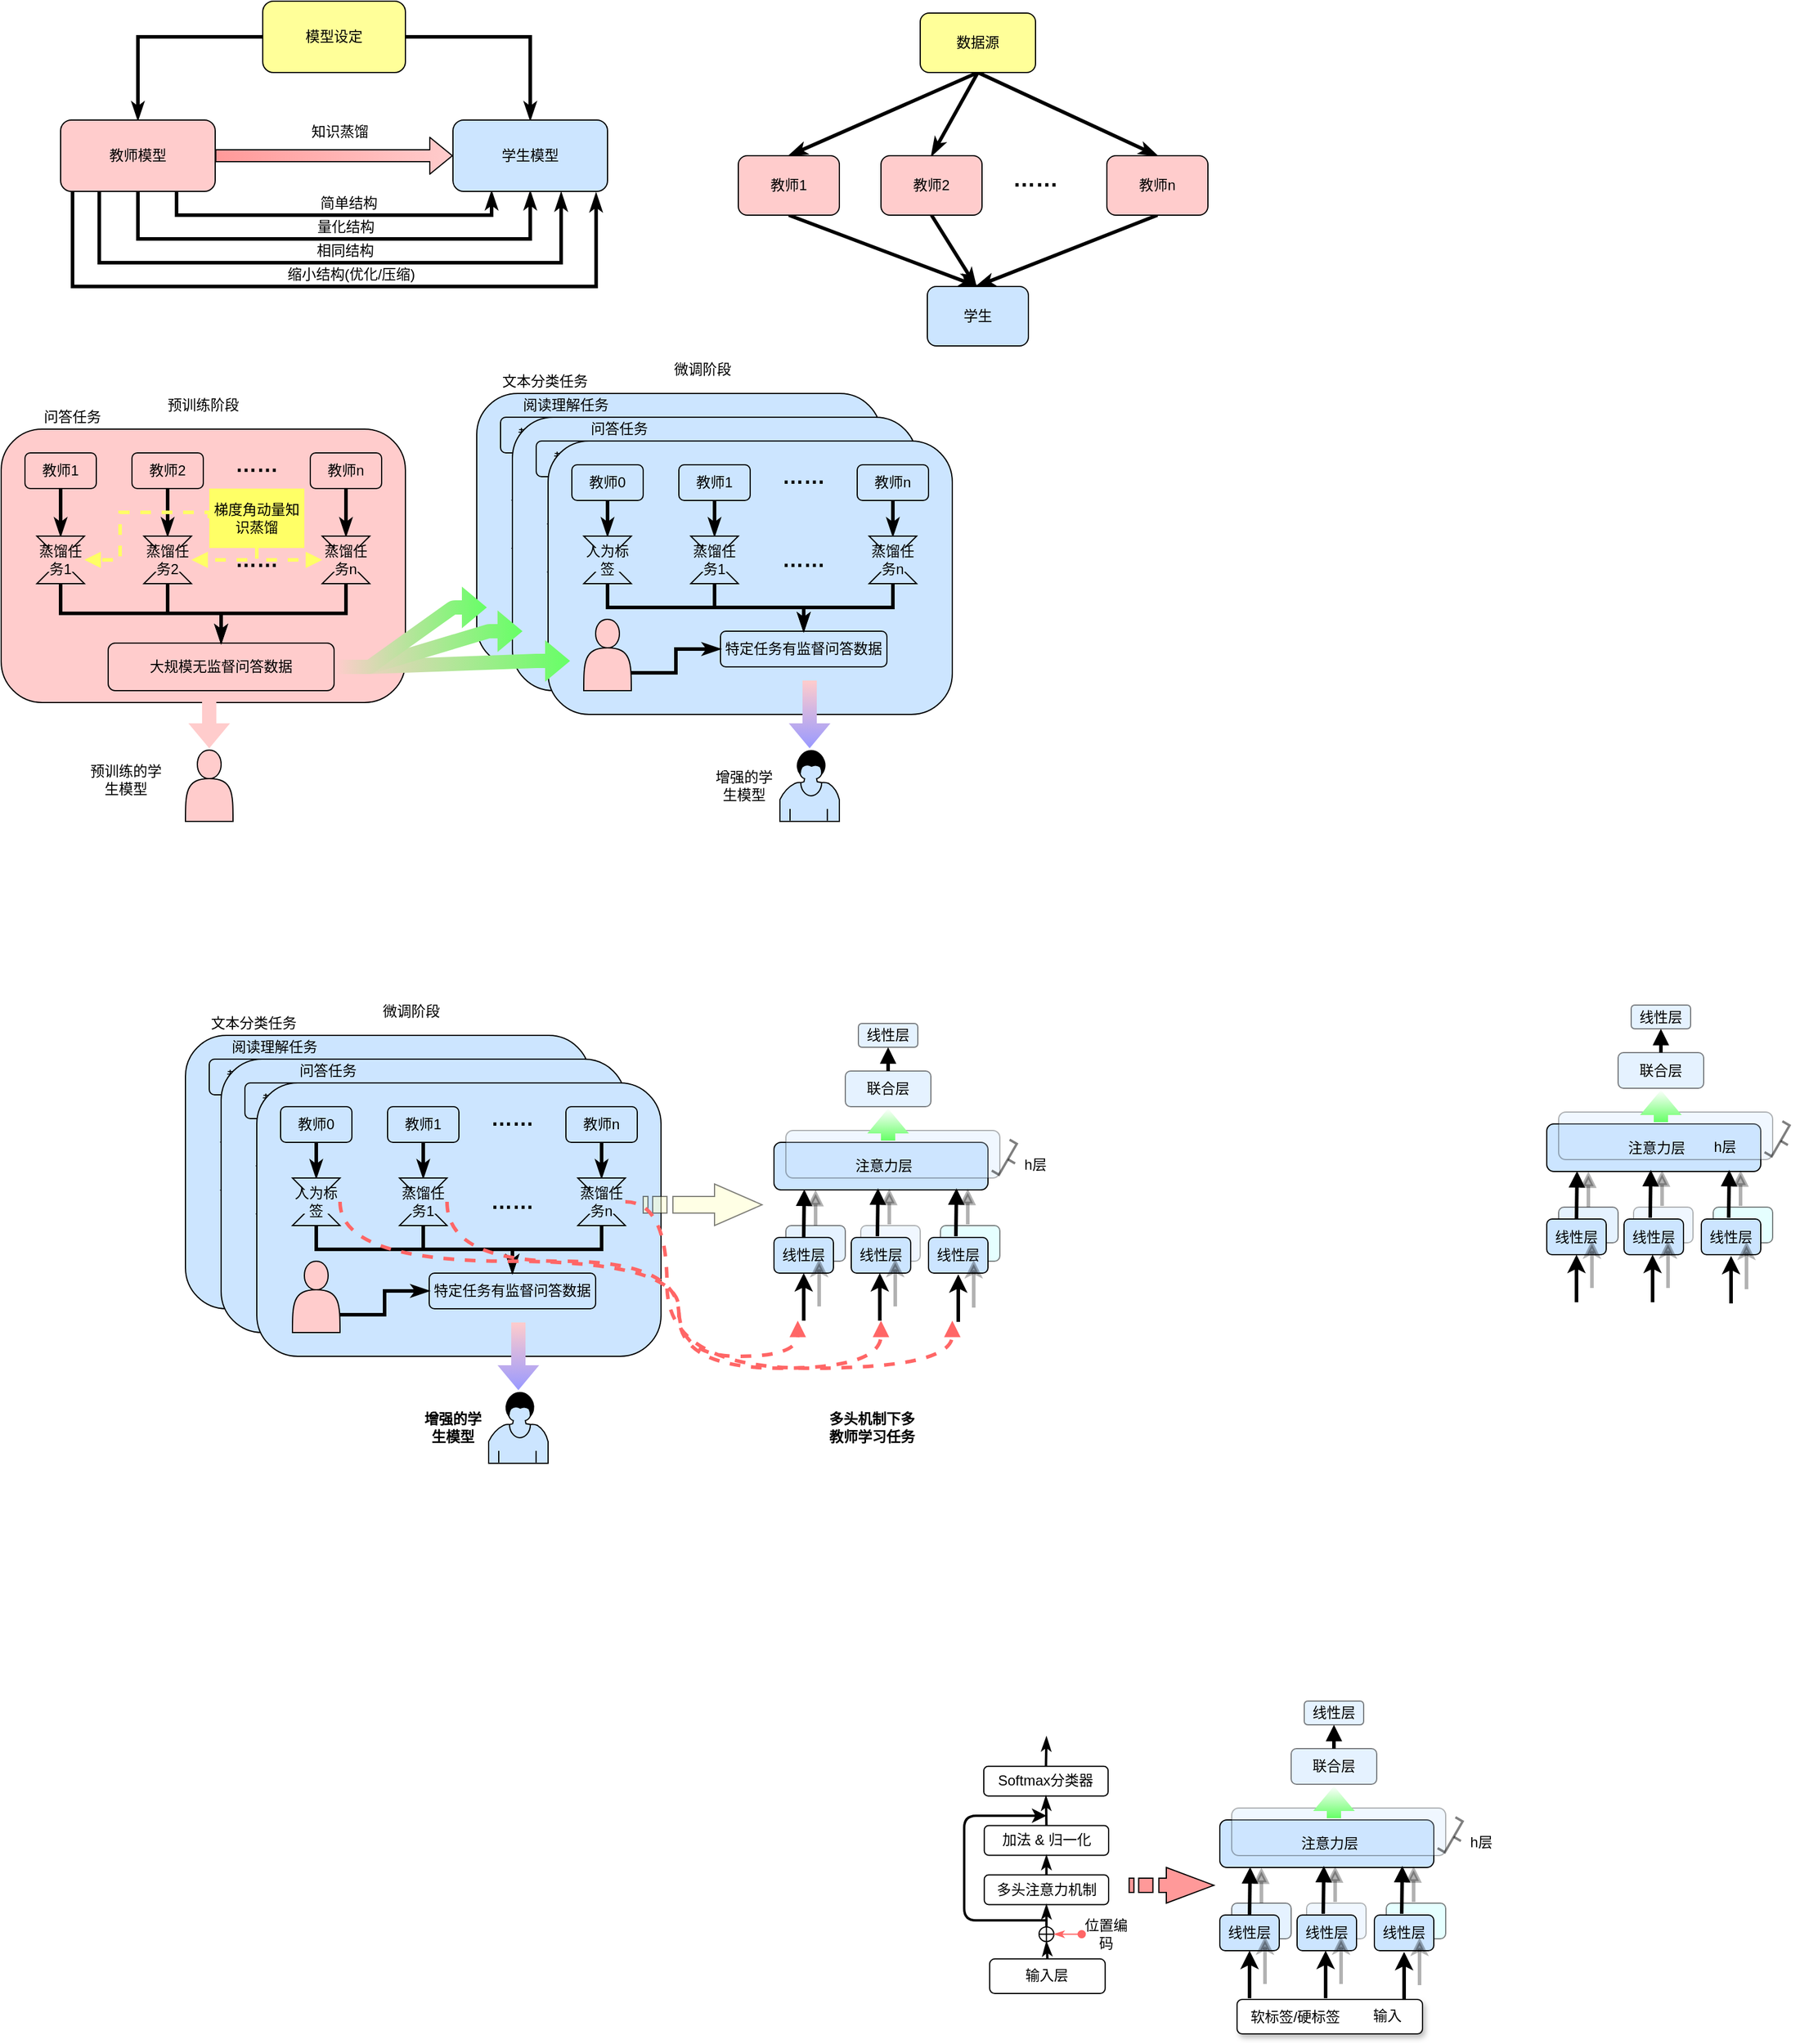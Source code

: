 <mxfile version="14.5.0" type="github">
  <diagram id="CCF14BdAKm4wxbj0LPr0" name="第 1 页">
    <mxGraphModel dx="1209" dy="599" grid="1" gridSize="10" guides="1" tooltips="1" connect="1" arrows="1" fold="1" page="1" pageScale="1" pageWidth="850" pageHeight="1100" math="1" shadow="0">
      <root>
        <mxCell id="0" />
        <mxCell id="1" parent="0" />
        <mxCell id="8ke9ZFfww00_l3hyBuJy-102" value="" style="rounded=1;whiteSpace=wrap;html=1;shadow=1;" vertex="1" parent="1">
          <mxGeometry x="1109.5" y="1701" width="156" height="29" as="geometry" />
        </mxCell>
        <mxCell id="P4LfsCkp0AAmiIVGXh1K-233" value="" style="rounded=1;whiteSpace=wrap;html=1;gradientColor=none;fillColor=#CCFFFF;opacity=50;" parent="1" vertex="1">
          <mxGeometry x="860" y="1050" width="50" height="30" as="geometry" />
        </mxCell>
        <mxCell id="P4LfsCkp0AAmiIVGXh1K-232" value="" style="rounded=1;whiteSpace=wrap;html=1;gradientColor=none;fillColor=#CCE5FF;opacity=30;" parent="1" vertex="1">
          <mxGeometry x="793" y="1050" width="50" height="30" as="geometry" />
        </mxCell>
        <mxCell id="P4LfsCkp0AAmiIVGXh1K-249" style="edgeStyle=elbowEdgeStyle;rounded=0;orthogonalLoop=1;jettySize=auto;html=1;exitX=0.5;exitY=0;exitDx=0;exitDy=0;endArrow=block;endFill=1;strokeColor=#000000;strokeWidth=3;fillColor=#ffffff;gradientColor=#66FF66;opacity=30;" parent="1" source="P4LfsCkp0AAmiIVGXh1K-231" edge="1">
          <mxGeometry relative="1" as="geometry">
            <mxPoint x="755" y="1020" as="targetPoint" />
          </mxGeometry>
        </mxCell>
        <mxCell id="P4LfsCkp0AAmiIVGXh1K-231" value="" style="rounded=1;whiteSpace=wrap;html=1;gradientColor=none;fillColor=#CCE5FF;opacity=50;" parent="1" vertex="1">
          <mxGeometry x="730" y="1050" width="50" height="30" as="geometry" />
        </mxCell>
        <mxCell id="P4LfsCkp0AAmiIVGXh1K-60" value="" style="rounded=1;whiteSpace=wrap;html=1;gradientColor=none;fillColor=#FFCCCC;" parent="1" vertex="1">
          <mxGeometry x="70" y="380" width="340" height="230" as="geometry" />
        </mxCell>
        <mxCell id="P4LfsCkp0AAmiIVGXh1K-5" style="edgeStyle=orthogonalEdgeStyle;rounded=0;orthogonalLoop=1;jettySize=auto;html=1;exitX=0;exitY=0.5;exitDx=0;exitDy=0;entryX=0.5;entryY=0;entryDx=0;entryDy=0;strokeWidth=3;endArrow=classicThin;endFill=1;" parent="1" source="P4LfsCkp0AAmiIVGXh1K-1" target="P4LfsCkp0AAmiIVGXh1K-2" edge="1">
          <mxGeometry relative="1" as="geometry" />
        </mxCell>
        <mxCell id="P4LfsCkp0AAmiIVGXh1K-6" style="edgeStyle=orthogonalEdgeStyle;rounded=0;orthogonalLoop=1;jettySize=auto;html=1;exitX=1;exitY=0.5;exitDx=0;exitDy=0;entryX=0.5;entryY=0;entryDx=0;entryDy=0;strokeWidth=3;endArrow=classicThin;endFill=1;" parent="1" source="P4LfsCkp0AAmiIVGXh1K-1" target="P4LfsCkp0AAmiIVGXh1K-3" edge="1">
          <mxGeometry relative="1" as="geometry" />
        </mxCell>
        <mxCell id="P4LfsCkp0AAmiIVGXh1K-1" value="模型设定" style="rounded=1;whiteSpace=wrap;html=1;fillColor=#FFFF99;" parent="1" vertex="1">
          <mxGeometry x="290" y="20" width="120" height="60" as="geometry" />
        </mxCell>
        <mxCell id="P4LfsCkp0AAmiIVGXh1K-7" style="edgeStyle=orthogonalEdgeStyle;rounded=0;orthogonalLoop=1;jettySize=auto;html=1;exitX=0.75;exitY=1;exitDx=0;exitDy=0;entryX=0.25;entryY=1;entryDx=0;entryDy=0;strokeWidth=3;endArrow=classicThin;endFill=1;" parent="1" source="P4LfsCkp0AAmiIVGXh1K-2" target="P4LfsCkp0AAmiIVGXh1K-3" edge="1">
          <mxGeometry relative="1" as="geometry" />
        </mxCell>
        <mxCell id="P4LfsCkp0AAmiIVGXh1K-8" style="edgeStyle=orthogonalEdgeStyle;rounded=0;orthogonalLoop=1;jettySize=auto;html=1;exitX=0.5;exitY=1;exitDx=0;exitDy=0;entryX=0.5;entryY=1;entryDx=0;entryDy=0;strokeWidth=3;endArrow=classicThin;endFill=1;" parent="1" source="P4LfsCkp0AAmiIVGXh1K-2" target="P4LfsCkp0AAmiIVGXh1K-3" edge="1">
          <mxGeometry relative="1" as="geometry">
            <Array as="points">
              <mxPoint x="190" y="220" />
              <mxPoint x="510" y="220" />
            </Array>
          </mxGeometry>
        </mxCell>
        <mxCell id="P4LfsCkp0AAmiIVGXh1K-9" style="edgeStyle=orthogonalEdgeStyle;rounded=0;orthogonalLoop=1;jettySize=auto;html=1;exitX=0.25;exitY=1;exitDx=0;exitDy=0;entryX=0.7;entryY=1.017;entryDx=0;entryDy=0;entryPerimeter=0;strokeWidth=3;endArrow=classicThin;endFill=1;" parent="1" source="P4LfsCkp0AAmiIVGXh1K-2" target="P4LfsCkp0AAmiIVGXh1K-3" edge="1">
          <mxGeometry relative="1" as="geometry">
            <Array as="points">
              <mxPoint x="153" y="240" />
              <mxPoint x="541" y="240" />
            </Array>
          </mxGeometry>
        </mxCell>
        <mxCell id="P4LfsCkp0AAmiIVGXh1K-10" style="edgeStyle=orthogonalEdgeStyle;rounded=0;orthogonalLoop=1;jettySize=auto;html=1;entryX=0.926;entryY=1.028;entryDx=0;entryDy=0;entryPerimeter=0;strokeWidth=3;endArrow=classicThin;endFill=1;" parent="1" target="P4LfsCkp0AAmiIVGXh1K-3" edge="1">
          <mxGeometry relative="1" as="geometry">
            <mxPoint x="130" y="180" as="sourcePoint" />
            <mxPoint x="570" y="170" as="targetPoint" />
            <Array as="points">
              <mxPoint x="130" y="260" />
              <mxPoint x="570" y="260" />
            </Array>
          </mxGeometry>
        </mxCell>
        <mxCell id="P4LfsCkp0AAmiIVGXh1K-2" value="教师模型" style="rounded=1;whiteSpace=wrap;html=1;fillColor=#FFCCCC;" parent="1" vertex="1">
          <mxGeometry x="120" y="120" width="130" height="60" as="geometry" />
        </mxCell>
        <mxCell id="P4LfsCkp0AAmiIVGXh1K-3" value="学生模型" style="rounded=1;whiteSpace=wrap;html=1;fillColor=#CCE5FF;" parent="1" vertex="1">
          <mxGeometry x="450" y="120" width="130" height="60" as="geometry" />
        </mxCell>
        <mxCell id="P4LfsCkp0AAmiIVGXh1K-4" value="" style="shape=flexArrow;endArrow=classic;html=1;exitX=1;exitY=0.5;exitDx=0;exitDy=0;entryX=0;entryY=0.5;entryDx=0;entryDy=0;fillColor=#FFCCCC;gradientColor=#FF9999;gradientDirection=west;" parent="1" source="P4LfsCkp0AAmiIVGXh1K-2" target="P4LfsCkp0AAmiIVGXh1K-3" edge="1">
          <mxGeometry width="50" height="50" relative="1" as="geometry">
            <mxPoint x="250" y="170" as="sourcePoint" />
            <mxPoint x="300" y="120" as="targetPoint" />
          </mxGeometry>
        </mxCell>
        <mxCell id="P4LfsCkp0AAmiIVGXh1K-11" value="知识蒸馏" style="text;html=1;strokeColor=none;fillColor=none;align=center;verticalAlign=middle;whiteSpace=wrap;rounded=0;" parent="1" vertex="1">
          <mxGeometry x="330" y="120" width="50" height="20" as="geometry" />
        </mxCell>
        <mxCell id="P4LfsCkp0AAmiIVGXh1K-12" value="简单结构" style="text;html=1;strokeColor=none;fillColor=none;align=center;verticalAlign=middle;whiteSpace=wrap;rounded=0;" parent="1" vertex="1">
          <mxGeometry x="335" y="180" width="55" height="20" as="geometry" />
        </mxCell>
        <mxCell id="P4LfsCkp0AAmiIVGXh1K-15" value="量化结构" style="text;html=1;strokeColor=none;fillColor=none;align=center;verticalAlign=middle;whiteSpace=wrap;rounded=0;" parent="1" vertex="1">
          <mxGeometry x="335" y="200" width="50" height="20" as="geometry" />
        </mxCell>
        <mxCell id="P4LfsCkp0AAmiIVGXh1K-16" value="相同结构" style="text;html=1;strokeColor=none;fillColor=none;align=center;verticalAlign=middle;whiteSpace=wrap;rounded=0;" parent="1" vertex="1">
          <mxGeometry x="332.5" y="220" width="52.5" height="20" as="geometry" />
        </mxCell>
        <mxCell id="P4LfsCkp0AAmiIVGXh1K-19" value="缩小结构(优化/压缩)" style="text;html=1;strokeColor=none;fillColor=none;align=center;verticalAlign=middle;whiteSpace=wrap;rounded=0;" parent="1" vertex="1">
          <mxGeometry x="297.5" y="240" width="132.5" height="20" as="geometry" />
        </mxCell>
        <mxCell id="P4LfsCkp0AAmiIVGXh1K-25" style="rounded=0;orthogonalLoop=1;jettySize=auto;html=1;exitX=0.5;exitY=1;exitDx=0;exitDy=0;entryX=0.5;entryY=0;entryDx=0;entryDy=0;endArrow=classicThin;endFill=1;strokeWidth=3;fillColor=#FFCCCC;gradientColor=#FF9999;" parent="1" source="P4LfsCkp0AAmiIVGXh1K-20" target="P4LfsCkp0AAmiIVGXh1K-21" edge="1">
          <mxGeometry relative="1" as="geometry" />
        </mxCell>
        <mxCell id="P4LfsCkp0AAmiIVGXh1K-26" style="edgeStyle=none;rounded=0;orthogonalLoop=1;jettySize=auto;html=1;exitX=0.5;exitY=1;exitDx=0;exitDy=0;entryX=0.5;entryY=0;entryDx=0;entryDy=0;endArrow=classicThin;endFill=1;strokeWidth=3;fillColor=#FFCCCC;gradientColor=#FF9999;" parent="1" source="P4LfsCkp0AAmiIVGXh1K-20" target="P4LfsCkp0AAmiIVGXh1K-22" edge="1">
          <mxGeometry relative="1" as="geometry" />
        </mxCell>
        <mxCell id="P4LfsCkp0AAmiIVGXh1K-27" style="edgeStyle=none;rounded=0;orthogonalLoop=1;jettySize=auto;html=1;exitX=0.5;exitY=1;exitDx=0;exitDy=0;entryX=0.5;entryY=0;entryDx=0;entryDy=0;endArrow=classicThin;endFill=1;strokeWidth=3;fillColor=#FFCCCC;gradientColor=#FF9999;" parent="1" source="P4LfsCkp0AAmiIVGXh1K-20" target="P4LfsCkp0AAmiIVGXh1K-23" edge="1">
          <mxGeometry relative="1" as="geometry" />
        </mxCell>
        <mxCell id="P4LfsCkp0AAmiIVGXh1K-20" value="数据源" style="rounded=1;whiteSpace=wrap;html=1;fillColor=#FFFF99;gradientColor=none;" parent="1" vertex="1">
          <mxGeometry x="843" y="30" width="97" height="50" as="geometry" />
        </mxCell>
        <mxCell id="P4LfsCkp0AAmiIVGXh1K-29" style="edgeStyle=none;rounded=0;orthogonalLoop=1;jettySize=auto;html=1;exitX=0.5;exitY=1;exitDx=0;exitDy=0;entryX=0.5;entryY=0;entryDx=0;entryDy=0;endArrow=classicThin;endFill=1;strokeWidth=3;fillColor=#FFCCCC;gradientColor=#FF9999;" parent="1" source="P4LfsCkp0AAmiIVGXh1K-21" target="P4LfsCkp0AAmiIVGXh1K-24" edge="1">
          <mxGeometry relative="1" as="geometry" />
        </mxCell>
        <mxCell id="P4LfsCkp0AAmiIVGXh1K-21" value="教师1&lt;span style=&quot;color: rgba(0 , 0 , 0 , 0) ; font-family: monospace ; font-size: 0px&quot;&gt;%3CmxGraphModel%3E%3Croot%3E%3CmxCell%20id%3D%220%22%2F%3E%3CmxCell%20id%3D%221%22%20parent%3D%220%22%2F%3E%3CmxCell%20id%3D%222%22%20value%3D%22%E7%9B%B8%E5%90%8C%E7%BB%93%E6%9E%84%22%20style%3D%22text%3Bhtml%3D1%3BstrokeColor%3Dnone%3BfillColor%3Dnone%3Balign%3Dcenter%3BverticalAlign%3Dmiddle%3BwhiteSpace%3Dwrap%3Brounded%3D0%3B%22%20vertex%3D%221%22%20parent%3D%221%22%3E%3CmxGeometry%20x%3D%22367.5%22%20y%3D%22380%22%20width%3D%2252.5%22%20height%3D%2220%22%20as%3D%22geometry%22%2F%3E%3C%2FmxCell%3E%3C%2Froot%3E%3C%2FmxGraphModel%3E&lt;/span&gt;" style="rounded=1;whiteSpace=wrap;html=1;gradientColor=none;fillColor=#FFCCCC;" parent="1" vertex="1">
          <mxGeometry x="690" y="150" width="85" height="50" as="geometry" />
        </mxCell>
        <mxCell id="P4LfsCkp0AAmiIVGXh1K-30" style="edgeStyle=none;rounded=0;orthogonalLoop=1;jettySize=auto;html=1;exitX=0.5;exitY=1;exitDx=0;exitDy=0;endArrow=classicThin;endFill=1;strokeWidth=3;fillColor=#FFCCCC;gradientColor=#FF9999;" parent="1" source="P4LfsCkp0AAmiIVGXh1K-22" edge="1">
          <mxGeometry relative="1" as="geometry">
            <mxPoint x="890" y="260" as="targetPoint" />
          </mxGeometry>
        </mxCell>
        <mxCell id="P4LfsCkp0AAmiIVGXh1K-22" value="教师2&lt;span style=&quot;color: rgba(0 , 0 , 0 , 0) ; font-family: monospace ; font-size: 0px&quot;&gt;%3CmxGraphModel%3E%3Croot%3E%3CmxCell%20id%3D%220%22%2F%3E%3CmxCell%20id%3D%221%22%20parent%3D%220%22%2F%3E%3CmxCell%20id%3D%222%22%20value%3D%22%E7%9B%B8%E5%90%8C%E7%BB%93%E6%9E%84%22%20style%3D%22text%3Bhtml%3D1%3BstrokeColor%3Dnone%3BfillColor%3Dnone%3Balign%3Dcenter%3BverticalAlign%3Dmiddle%3BwhiteSpace%3Dwrap%3Brounded%3D0%3B%22%20vertex%3D%221%22%20parent%3D%221%22%3E%3CmxGeometry%20x%3D%22367.5%22%20y%3D%22380%22%20width%3D%2252.5%22%20height%3D%2220%22%20as%3D%22geometry%22%2F%3E%3C%2FmxCell%3E%3C%2Froot%3E%3C%2FmxGraphModel%32&lt;/span&gt;" style="rounded=1;whiteSpace=wrap;html=1;gradientColor=none;fillColor=#FFCCCC;" parent="1" vertex="1">
          <mxGeometry x="810" y="150" width="85" height="50" as="geometry" />
        </mxCell>
        <mxCell id="P4LfsCkp0AAmiIVGXh1K-31" style="edgeStyle=none;rounded=0;orthogonalLoop=1;jettySize=auto;html=1;exitX=0.5;exitY=1;exitDx=0;exitDy=0;endArrow=classicThin;endFill=1;strokeWidth=3;fillColor=#FFCCCC;gradientColor=#FF9999;" parent="1" source="P4LfsCkp0AAmiIVGXh1K-23" edge="1">
          <mxGeometry relative="1" as="geometry">
            <mxPoint x="890" y="260" as="targetPoint" />
          </mxGeometry>
        </mxCell>
        <mxCell id="P4LfsCkp0AAmiIVGXh1K-23" value="教师n&lt;span style=&quot;color: rgba(0 , 0 , 0 , 0) ; font-family: monospace ; font-size: 0px&quot;&gt;%3CmxGraphModel%3E%3Croot%3E%3CmxCell%20id%3D%220%22%2F%3E%3CmxCell%20id%3D%221%22%20parent%3D%220%22%2F%3E%3CmxCell%20id%3D%222%22%20value%3D%22%E7%9B%B8%E5%90%8C%E7%BB%93%E6%9E%84%22%20style%3D%22text%3Bhtml%3D1%3BstrokeColor%3Dnone%3BfillColor%3Dnone%3Balign%3Dcenter%3BverticalAlign%3Dmiddle%3BwhiteSpace%3Dwrap%3Brounded%3D0%3B%22%20vertex%3D%221%22%20parent%3D%221%22%3E%3CmxGeometry%20x%3D%22367.5%22%20y%3D%22380%22%20width%3D%2252.5%22%20height%3D%2220%22%20as%3D%22geometry%22%2F%3E%3C%2FmxCell%3E%3C%2Froot%3E%3C%2FmxGraphModel%3E&lt;/span&gt;" style="rounded=1;whiteSpace=wrap;html=1;gradientColor=none;fillColor=#FFCCCC;" parent="1" vertex="1">
          <mxGeometry x="1000" y="150" width="85" height="50" as="geometry" />
        </mxCell>
        <mxCell id="P4LfsCkp0AAmiIVGXh1K-24" value="学生" style="rounded=1;whiteSpace=wrap;html=1;gradientColor=none;fillColor=#CCE5FF;" parent="1" vertex="1">
          <mxGeometry x="849" y="260" width="85" height="50" as="geometry" />
        </mxCell>
        <mxCell id="P4LfsCkp0AAmiIVGXh1K-28" value="&lt;b&gt;&lt;font style=&quot;font-size: 19px&quot;&gt;……&lt;/font&gt;&lt;/b&gt;" style="text;html=1;strokeColor=none;fillColor=none;align=center;verticalAlign=middle;whiteSpace=wrap;rounded=0;" parent="1" vertex="1">
          <mxGeometry x="920" y="160" width="40" height="20" as="geometry" />
        </mxCell>
        <mxCell id="P4LfsCkp0AAmiIVGXh1K-120" style="edgeStyle=none;rounded=0;orthogonalLoop=1;jettySize=auto;html=1;exitX=0.5;exitY=1;exitDx=0;exitDy=0;entryX=0.5;entryY=0;entryDx=0;entryDy=0;endArrow=classicThin;endFill=1;strokeWidth=3;fillColor=#FFCCCC;gradientColor=#FF9999;" parent="1" source="P4LfsCkp0AAmiIVGXh1K-32" target="P4LfsCkp0AAmiIVGXh1K-35" edge="1">
          <mxGeometry relative="1" as="geometry" />
        </mxCell>
        <mxCell id="P4LfsCkp0AAmiIVGXh1K-32" value="教师1" style="rounded=1;whiteSpace=wrap;html=1;gradientColor=none;fillColor=#FFCCCC;" parent="1" vertex="1">
          <mxGeometry x="90" y="400" width="60" height="30" as="geometry" />
        </mxCell>
        <mxCell id="P4LfsCkp0AAmiIVGXh1K-124" style="edgeStyle=orthogonalEdgeStyle;rounded=0;orthogonalLoop=1;jettySize=auto;html=1;exitX=0.5;exitY=1;exitDx=0;exitDy=0;entryX=0.5;entryY=0;entryDx=0;entryDy=0;endArrow=classicThin;endFill=1;strokeWidth=3;fillColor=#FFCCCC;gradientColor=#FF9999;" parent="1" source="P4LfsCkp0AAmiIVGXh1K-35" target="P4LfsCkp0AAmiIVGXh1K-36" edge="1">
          <mxGeometry relative="1" as="geometry" />
        </mxCell>
        <mxCell id="P4LfsCkp0AAmiIVGXh1K-35" value="" style="shape=collate;whiteSpace=wrap;html=1;gradientColor=none;fillColor=#FFCCCC;" parent="1" vertex="1">
          <mxGeometry x="100" y="470" width="40" height="40" as="geometry" />
        </mxCell>
        <mxCell id="P4LfsCkp0AAmiIVGXh1K-36" value="大规模无监督问答数据" style="rounded=1;whiteSpace=wrap;html=1;gradientColor=none;fillColor=#FFCCCC;" parent="1" vertex="1">
          <mxGeometry x="160" y="560" width="190" height="40" as="geometry" />
        </mxCell>
        <mxCell id="P4LfsCkp0AAmiIVGXh1K-121" style="edgeStyle=none;rounded=0;orthogonalLoop=1;jettySize=auto;html=1;exitX=0.5;exitY=1;exitDx=0;exitDy=0;entryX=0.5;entryY=0;entryDx=0;entryDy=0;endArrow=classicThin;endFill=1;strokeWidth=3;fillColor=#FFCCCC;gradientColor=#FF9999;" parent="1" source="P4LfsCkp0AAmiIVGXh1K-37" target="P4LfsCkp0AAmiIVGXh1K-38" edge="1">
          <mxGeometry relative="1" as="geometry" />
        </mxCell>
        <mxCell id="P4LfsCkp0AAmiIVGXh1K-37" value="教师2" style="rounded=1;whiteSpace=wrap;html=1;gradientColor=none;fillColor=#FFCCCC;" parent="1" vertex="1">
          <mxGeometry x="180" y="400" width="60" height="30" as="geometry" />
        </mxCell>
        <mxCell id="P4LfsCkp0AAmiIVGXh1K-126" style="edgeStyle=orthogonalEdgeStyle;rounded=0;orthogonalLoop=1;jettySize=auto;html=1;exitX=0.5;exitY=1;exitDx=0;exitDy=0;entryX=0.5;entryY=0;entryDx=0;entryDy=0;endArrow=classicThin;endFill=1;strokeWidth=3;fillColor=#FFCCCC;gradientColor=#FF9999;" parent="1" source="P4LfsCkp0AAmiIVGXh1K-38" target="P4LfsCkp0AAmiIVGXh1K-36" edge="1">
          <mxGeometry relative="1" as="geometry" />
        </mxCell>
        <mxCell id="P4LfsCkp0AAmiIVGXh1K-38" value="" style="shape=collate;whiteSpace=wrap;html=1;gradientColor=none;fillColor=#FFCCCC;" parent="1" vertex="1">
          <mxGeometry x="190" y="470" width="40" height="40" as="geometry" />
        </mxCell>
        <mxCell id="P4LfsCkp0AAmiIVGXh1K-122" style="edgeStyle=none;rounded=0;orthogonalLoop=1;jettySize=auto;html=1;exitX=0.5;exitY=1;exitDx=0;exitDy=0;entryX=0.5;entryY=0;entryDx=0;entryDy=0;endArrow=classicThin;endFill=1;strokeWidth=3;fillColor=#FFCCCC;gradientColor=#FF9999;" parent="1" source="P4LfsCkp0AAmiIVGXh1K-39" target="P4LfsCkp0AAmiIVGXh1K-40" edge="1">
          <mxGeometry relative="1" as="geometry" />
        </mxCell>
        <mxCell id="P4LfsCkp0AAmiIVGXh1K-39" value="教师n" style="rounded=1;whiteSpace=wrap;html=1;gradientColor=none;fillColor=#FFCCCC;" parent="1" vertex="1">
          <mxGeometry x="330" y="400" width="60" height="30" as="geometry" />
        </mxCell>
        <mxCell id="P4LfsCkp0AAmiIVGXh1K-128" style="edgeStyle=orthogonalEdgeStyle;rounded=0;orthogonalLoop=1;jettySize=auto;html=1;exitX=0.5;exitY=1;exitDx=0;exitDy=0;entryX=0.5;entryY=0;entryDx=0;entryDy=0;endArrow=classicThin;endFill=1;strokeWidth=3;fillColor=#FFCCCC;gradientColor=#FF9999;" parent="1" source="P4LfsCkp0AAmiIVGXh1K-40" target="P4LfsCkp0AAmiIVGXh1K-36" edge="1">
          <mxGeometry relative="1" as="geometry" />
        </mxCell>
        <mxCell id="P4LfsCkp0AAmiIVGXh1K-40" value="" style="shape=collate;whiteSpace=wrap;html=1;gradientColor=none;fillColor=#FFCCCC;" parent="1" vertex="1">
          <mxGeometry x="340" y="470" width="40" height="40" as="geometry" />
        </mxCell>
        <mxCell id="P4LfsCkp0AAmiIVGXh1K-41" value="&lt;b&gt;&lt;font style=&quot;font-size: 18px&quot;&gt;……&lt;/font&gt;&lt;/b&gt;" style="text;html=1;strokeColor=none;align=center;verticalAlign=middle;whiteSpace=wrap;rounded=0;fillColor=#FFCCCC;" parent="1" vertex="1">
          <mxGeometry x="265" y="400" width="40" height="20" as="geometry" />
        </mxCell>
        <mxCell id="P4LfsCkp0AAmiIVGXh1K-42" value="" style="shape=actor;whiteSpace=wrap;html=1;gradientColor=none;fillColor=#FFCCCC;" parent="1" vertex="1">
          <mxGeometry x="225" y="650" width="40" height="60" as="geometry" />
        </mxCell>
        <mxCell id="P4LfsCkp0AAmiIVGXh1K-43" value="" style="shape=mxgraph.bpmn.user_task;html=1;outlineConnect=0;fillColor=#CCE5FF;gradientColor=none;" parent="1" vertex="1">
          <mxGeometry x="725" y="650" width="50" height="60" as="geometry" />
        </mxCell>
        <mxCell id="P4LfsCkp0AAmiIVGXh1K-44" value="蒸馏任务1" style="text;html=1;strokeColor=none;align=center;verticalAlign=middle;whiteSpace=wrap;rounded=0;fillColor=#FFCCCC;" parent="1" vertex="1">
          <mxGeometry x="100" y="480" width="40" height="20" as="geometry" />
        </mxCell>
        <mxCell id="P4LfsCkp0AAmiIVGXh1K-45" value="蒸馏任务2" style="text;html=1;strokeColor=none;align=center;verticalAlign=middle;whiteSpace=wrap;rounded=0;fillColor=#FFCCCC;" parent="1" vertex="1">
          <mxGeometry x="190" y="480" width="40" height="20" as="geometry" />
        </mxCell>
        <mxCell id="P4LfsCkp0AAmiIVGXh1K-46" value="蒸馏任务n" style="text;html=1;strokeColor=none;align=center;verticalAlign=middle;whiteSpace=wrap;rounded=0;fillColor=#FFCCCC;" parent="1" vertex="1">
          <mxGeometry x="340" y="480" width="40" height="20" as="geometry" />
        </mxCell>
        <mxCell id="P4LfsCkp0AAmiIVGXh1K-47" value="&lt;b&gt;&lt;font style=&quot;font-size: 18px&quot;&gt;……&lt;/font&gt;&lt;/b&gt;" style="text;html=1;strokeColor=none;align=center;verticalAlign=middle;whiteSpace=wrap;rounded=0;fillColor=#FFCCCC;" parent="1" vertex="1">
          <mxGeometry x="265" y="480" width="40" height="20" as="geometry" />
        </mxCell>
        <mxCell id="P4LfsCkp0AAmiIVGXh1K-62" value="" style="group" parent="1" vertex="1" connectable="0">
          <mxGeometry x="470" y="350" width="400" height="270" as="geometry" />
        </mxCell>
        <mxCell id="P4LfsCkp0AAmiIVGXh1K-61" value="" style="rounded=1;whiteSpace=wrap;html=1;fillColor=#CCE5FF;gradientColor=none;" parent="P4LfsCkp0AAmiIVGXh1K-62" vertex="1">
          <mxGeometry width="340" height="230" as="geometry" />
        </mxCell>
        <mxCell id="P4LfsCkp0AAmiIVGXh1K-48" value="教师1" style="rounded=1;whiteSpace=wrap;html=1;fillColor=#CCE5FF;gradientColor=none;" parent="P4LfsCkp0AAmiIVGXh1K-62" vertex="1">
          <mxGeometry x="20" y="20" width="60" height="30" as="geometry" />
        </mxCell>
        <mxCell id="P4LfsCkp0AAmiIVGXh1K-49" value="" style="shape=collate;whiteSpace=wrap;html=1;fillColor=#CCE5FF;gradientColor=none;" parent="P4LfsCkp0AAmiIVGXh1K-62" vertex="1">
          <mxGeometry x="30" y="90" width="40" height="40" as="geometry" />
        </mxCell>
        <mxCell id="P4LfsCkp0AAmiIVGXh1K-50" value="大规模无监督问答数据" style="rounded=1;whiteSpace=wrap;html=1;fillColor=#CCE5FF;gradientColor=none;" parent="P4LfsCkp0AAmiIVGXh1K-62" vertex="1">
          <mxGeometry x="70" y="170" width="210" height="50" as="geometry" />
        </mxCell>
        <mxCell id="P4LfsCkp0AAmiIVGXh1K-51" value="教师2" style="rounded=1;whiteSpace=wrap;html=1;fillColor=#CCE5FF;gradientColor=none;" parent="P4LfsCkp0AAmiIVGXh1K-62" vertex="1">
          <mxGeometry x="110" y="20" width="60" height="30" as="geometry" />
        </mxCell>
        <mxCell id="P4LfsCkp0AAmiIVGXh1K-52" value="" style="shape=collate;whiteSpace=wrap;html=1;fillColor=#CCE5FF;gradientColor=none;" parent="P4LfsCkp0AAmiIVGXh1K-62" vertex="1">
          <mxGeometry x="120" y="90" width="40" height="40" as="geometry" />
        </mxCell>
        <mxCell id="P4LfsCkp0AAmiIVGXh1K-53" value="教师n" style="rounded=1;whiteSpace=wrap;html=1;fillColor=#CCE5FF;gradientColor=none;" parent="P4LfsCkp0AAmiIVGXh1K-62" vertex="1">
          <mxGeometry x="260" y="20" width="60" height="30" as="geometry" />
        </mxCell>
        <mxCell id="P4LfsCkp0AAmiIVGXh1K-54" value="" style="shape=collate;whiteSpace=wrap;html=1;fillColor=#CCE5FF;gradientColor=none;" parent="P4LfsCkp0AAmiIVGXh1K-62" vertex="1">
          <mxGeometry x="270" y="90" width="40" height="40" as="geometry" />
        </mxCell>
        <mxCell id="P4LfsCkp0AAmiIVGXh1K-55" value="&lt;b&gt;&lt;font style=&quot;font-size: 18px&quot;&gt;……&lt;/font&gt;&lt;/b&gt;" style="text;html=1;strokeColor=none;fillColor=none;align=center;verticalAlign=middle;whiteSpace=wrap;rounded=0;" parent="P4LfsCkp0AAmiIVGXh1K-62" vertex="1">
          <mxGeometry x="195" y="20" width="40" height="20" as="geometry" />
        </mxCell>
        <mxCell id="P4LfsCkp0AAmiIVGXh1K-56" value="蒸馏任务1" style="text;html=1;strokeColor=none;fillColor=none;align=center;verticalAlign=middle;whiteSpace=wrap;rounded=0;" parent="P4LfsCkp0AAmiIVGXh1K-62" vertex="1">
          <mxGeometry x="30" y="100" width="40" height="20" as="geometry" />
        </mxCell>
        <mxCell id="P4LfsCkp0AAmiIVGXh1K-57" value="蒸馏任务2" style="text;html=1;strokeColor=none;fillColor=none;align=center;verticalAlign=middle;whiteSpace=wrap;rounded=0;" parent="P4LfsCkp0AAmiIVGXh1K-62" vertex="1">
          <mxGeometry x="120" y="100" width="40" height="20" as="geometry" />
        </mxCell>
        <mxCell id="P4LfsCkp0AAmiIVGXh1K-58" value="蒸馏任务n" style="text;html=1;strokeColor=none;fillColor=none;align=center;verticalAlign=middle;whiteSpace=wrap;rounded=0;" parent="P4LfsCkp0AAmiIVGXh1K-62" vertex="1">
          <mxGeometry x="270" y="100" width="40" height="20" as="geometry" />
        </mxCell>
        <mxCell id="P4LfsCkp0AAmiIVGXh1K-59" value="&lt;b&gt;&lt;font style=&quot;font-size: 18px&quot;&gt;……&lt;/font&gt;&lt;/b&gt;" style="text;html=1;strokeColor=none;fillColor=none;align=center;verticalAlign=middle;whiteSpace=wrap;rounded=0;" parent="P4LfsCkp0AAmiIVGXh1K-62" vertex="1">
          <mxGeometry x="195" y="100" width="40" height="20" as="geometry" />
        </mxCell>
        <mxCell id="P4LfsCkp0AAmiIVGXh1K-92" value="" style="group;" parent="P4LfsCkp0AAmiIVGXh1K-62" vertex="1" connectable="0">
          <mxGeometry x="30" y="20" width="370" height="250" as="geometry" />
        </mxCell>
        <mxCell id="P4LfsCkp0AAmiIVGXh1K-93" value="" style="rounded=1;whiteSpace=wrap;html=1;fillColor=#CCE5FF;gradientColor=none;" parent="P4LfsCkp0AAmiIVGXh1K-92" vertex="1">
          <mxGeometry width="340" height="230" as="geometry" />
        </mxCell>
        <mxCell id="P4LfsCkp0AAmiIVGXh1K-94" value="教师1" style="rounded=1;whiteSpace=wrap;html=1;fillColor=#CCE5FF;gradientColor=none;" parent="P4LfsCkp0AAmiIVGXh1K-92" vertex="1">
          <mxGeometry x="20" y="20" width="60" height="30" as="geometry" />
        </mxCell>
        <mxCell id="P4LfsCkp0AAmiIVGXh1K-95" value="" style="shape=collate;whiteSpace=wrap;html=1;fillColor=#CCE5FF;gradientColor=none;" parent="P4LfsCkp0AAmiIVGXh1K-92" vertex="1">
          <mxGeometry x="30" y="90" width="40" height="40" as="geometry" />
        </mxCell>
        <mxCell id="P4LfsCkp0AAmiIVGXh1K-96" value="大规模无监督问答数据" style="rounded=1;whiteSpace=wrap;html=1;fillColor=#CCE5FF;gradientColor=none;" parent="P4LfsCkp0AAmiIVGXh1K-92" vertex="1">
          <mxGeometry x="70" y="170" width="210" height="50" as="geometry" />
        </mxCell>
        <mxCell id="P4LfsCkp0AAmiIVGXh1K-97" value="教师2" style="rounded=1;whiteSpace=wrap;html=1;fillColor=#CCE5FF;gradientColor=none;" parent="P4LfsCkp0AAmiIVGXh1K-92" vertex="1">
          <mxGeometry x="110" y="20" width="60" height="30" as="geometry" />
        </mxCell>
        <mxCell id="P4LfsCkp0AAmiIVGXh1K-98" value="" style="shape=collate;whiteSpace=wrap;html=1;fillColor=#CCE5FF;gradientColor=none;" parent="P4LfsCkp0AAmiIVGXh1K-92" vertex="1">
          <mxGeometry x="120" y="90" width="40" height="40" as="geometry" />
        </mxCell>
        <mxCell id="P4LfsCkp0AAmiIVGXh1K-99" value="教师n" style="rounded=1;whiteSpace=wrap;html=1;fillColor=#CCE5FF;gradientColor=none;" parent="P4LfsCkp0AAmiIVGXh1K-92" vertex="1">
          <mxGeometry x="260" y="20" width="60" height="30" as="geometry" />
        </mxCell>
        <mxCell id="P4LfsCkp0AAmiIVGXh1K-100" value="" style="shape=collate;whiteSpace=wrap;html=1;fillColor=#CCE5FF;gradientColor=none;" parent="P4LfsCkp0AAmiIVGXh1K-92" vertex="1">
          <mxGeometry x="270" y="90" width="40" height="40" as="geometry" />
        </mxCell>
        <mxCell id="P4LfsCkp0AAmiIVGXh1K-101" value="&lt;b&gt;&lt;font style=&quot;font-size: 18px&quot;&gt;……&lt;/font&gt;&lt;/b&gt;" style="text;html=1;strokeColor=none;fillColor=none;align=center;verticalAlign=middle;whiteSpace=wrap;rounded=0;" parent="P4LfsCkp0AAmiIVGXh1K-92" vertex="1">
          <mxGeometry x="195" y="20" width="40" height="20" as="geometry" />
        </mxCell>
        <mxCell id="P4LfsCkp0AAmiIVGXh1K-102" value="蒸馏任务1" style="text;html=1;strokeColor=none;fillColor=none;align=center;verticalAlign=middle;whiteSpace=wrap;rounded=0;" parent="P4LfsCkp0AAmiIVGXh1K-92" vertex="1">
          <mxGeometry x="30" y="100" width="40" height="20" as="geometry" />
        </mxCell>
        <mxCell id="P4LfsCkp0AAmiIVGXh1K-103" value="蒸馏任务2" style="text;html=1;strokeColor=none;fillColor=none;align=center;verticalAlign=middle;whiteSpace=wrap;rounded=0;" parent="P4LfsCkp0AAmiIVGXh1K-92" vertex="1">
          <mxGeometry x="120" y="100" width="40" height="20" as="geometry" />
        </mxCell>
        <mxCell id="P4LfsCkp0AAmiIVGXh1K-104" value="蒸馏任务n" style="text;html=1;strokeColor=none;fillColor=none;align=center;verticalAlign=middle;whiteSpace=wrap;rounded=0;" parent="P4LfsCkp0AAmiIVGXh1K-92" vertex="1">
          <mxGeometry x="270" y="100" width="40" height="20" as="geometry" />
        </mxCell>
        <mxCell id="P4LfsCkp0AAmiIVGXh1K-105" value="&lt;b&gt;&lt;font style=&quot;font-size: 18px&quot;&gt;……&lt;/font&gt;&lt;/b&gt;" style="text;html=1;strokeColor=none;fillColor=none;align=center;verticalAlign=middle;whiteSpace=wrap;rounded=0;" parent="P4LfsCkp0AAmiIVGXh1K-92" vertex="1">
          <mxGeometry x="195" y="100" width="40" height="20" as="geometry" />
        </mxCell>
        <mxCell id="P4LfsCkp0AAmiIVGXh1K-106" value="" style="group" parent="P4LfsCkp0AAmiIVGXh1K-92" vertex="1" connectable="0">
          <mxGeometry x="30" y="20" width="340" height="230" as="geometry" />
        </mxCell>
        <mxCell id="P4LfsCkp0AAmiIVGXh1K-107" value="" style="rounded=1;whiteSpace=wrap;html=1;fillColor=#CCE5FF;gradientColor=none;" parent="P4LfsCkp0AAmiIVGXh1K-106" vertex="1">
          <mxGeometry width="340" height="230" as="geometry" />
        </mxCell>
        <mxCell id="P4LfsCkp0AAmiIVGXh1K-132" style="edgeStyle=orthogonalEdgeStyle;rounded=0;orthogonalLoop=1;jettySize=auto;html=1;exitX=0.5;exitY=1;exitDx=0;exitDy=0;entryX=0.5;entryY=0;entryDx=0;entryDy=0;endArrow=classicThin;endFill=1;strokeWidth=3;fillColor=#FFCCCC;gradientColor=#FFCCCC;" parent="P4LfsCkp0AAmiIVGXh1K-106" source="P4LfsCkp0AAmiIVGXh1K-108" target="P4LfsCkp0AAmiIVGXh1K-109" edge="1">
          <mxGeometry relative="1" as="geometry" />
        </mxCell>
        <mxCell id="P4LfsCkp0AAmiIVGXh1K-108" value="教师0" style="rounded=1;whiteSpace=wrap;html=1;fillColor=#CCE5FF;gradientColor=none;" parent="P4LfsCkp0AAmiIVGXh1K-106" vertex="1">
          <mxGeometry x="20" y="20" width="60" height="30" as="geometry" />
        </mxCell>
        <mxCell id="P4LfsCkp0AAmiIVGXh1K-135" style="edgeStyle=orthogonalEdgeStyle;rounded=0;orthogonalLoop=1;jettySize=auto;html=1;exitX=0.5;exitY=1;exitDx=0;exitDy=0;endArrow=classicThin;endFill=1;strokeWidth=3;fillColor=#FFCCCC;gradientColor=#FFCCCC;" parent="P4LfsCkp0AAmiIVGXh1K-106" source="P4LfsCkp0AAmiIVGXh1K-109" target="P4LfsCkp0AAmiIVGXh1K-110" edge="1">
          <mxGeometry relative="1" as="geometry" />
        </mxCell>
        <mxCell id="P4LfsCkp0AAmiIVGXh1K-109" value="" style="shape=collate;whiteSpace=wrap;html=1;fillColor=#CCE5FF;gradientColor=none;" parent="P4LfsCkp0AAmiIVGXh1K-106" vertex="1">
          <mxGeometry x="30" y="80" width="40" height="40" as="geometry" />
        </mxCell>
        <mxCell id="P4LfsCkp0AAmiIVGXh1K-110" value="特定任务有监督问答数据" style="rounded=1;whiteSpace=wrap;html=1;fillColor=#CCE5FF;gradientColor=none;" parent="P4LfsCkp0AAmiIVGXh1K-106" vertex="1">
          <mxGeometry x="145" y="160" width="140" height="30" as="geometry" />
        </mxCell>
        <mxCell id="P4LfsCkp0AAmiIVGXh1K-133" style="edgeStyle=orthogonalEdgeStyle;rounded=0;orthogonalLoop=1;jettySize=auto;html=1;exitX=0.5;exitY=1;exitDx=0;exitDy=0;entryX=0.5;entryY=0;entryDx=0;entryDy=0;endArrow=classicThin;endFill=1;strokeWidth=3;fillColor=#FFCCCC;gradientColor=#FFCCCC;" parent="P4LfsCkp0AAmiIVGXh1K-106" source="P4LfsCkp0AAmiIVGXh1K-111" target="P4LfsCkp0AAmiIVGXh1K-112" edge="1">
          <mxGeometry relative="1" as="geometry" />
        </mxCell>
        <mxCell id="P4LfsCkp0AAmiIVGXh1K-111" value="教师1" style="rounded=1;whiteSpace=wrap;html=1;fillColor=#CCE5FF;gradientColor=none;" parent="P4LfsCkp0AAmiIVGXh1K-106" vertex="1">
          <mxGeometry x="110" y="20" width="60" height="30" as="geometry" />
        </mxCell>
        <mxCell id="P4LfsCkp0AAmiIVGXh1K-137" style="edgeStyle=orthogonalEdgeStyle;rounded=0;orthogonalLoop=1;jettySize=auto;html=1;exitX=0.5;exitY=1;exitDx=0;exitDy=0;entryX=0.5;entryY=0;entryDx=0;entryDy=0;endArrow=classicThin;endFill=1;strokeWidth=3;fillColor=#FFCCCC;gradientColor=#FFCCCC;" parent="P4LfsCkp0AAmiIVGXh1K-106" source="P4LfsCkp0AAmiIVGXh1K-112" target="P4LfsCkp0AAmiIVGXh1K-110" edge="1">
          <mxGeometry relative="1" as="geometry" />
        </mxCell>
        <mxCell id="P4LfsCkp0AAmiIVGXh1K-112" value="" style="shape=collate;whiteSpace=wrap;html=1;fillColor=#CCE5FF;gradientColor=none;" parent="P4LfsCkp0AAmiIVGXh1K-106" vertex="1">
          <mxGeometry x="120" y="80" width="40" height="40" as="geometry" />
        </mxCell>
        <mxCell id="P4LfsCkp0AAmiIVGXh1K-134" style="edgeStyle=orthogonalEdgeStyle;rounded=0;orthogonalLoop=1;jettySize=auto;html=1;exitX=0.5;exitY=1;exitDx=0;exitDy=0;entryX=0.5;entryY=0;entryDx=0;entryDy=0;endArrow=classicThin;endFill=1;strokeWidth=3;fillColor=#FFCCCC;gradientColor=#FFCCCC;" parent="P4LfsCkp0AAmiIVGXh1K-106" source="P4LfsCkp0AAmiIVGXh1K-113" target="P4LfsCkp0AAmiIVGXh1K-114" edge="1">
          <mxGeometry relative="1" as="geometry" />
        </mxCell>
        <mxCell id="P4LfsCkp0AAmiIVGXh1K-113" value="教师n" style="rounded=1;whiteSpace=wrap;html=1;fillColor=#CCE5FF;gradientColor=none;" parent="P4LfsCkp0AAmiIVGXh1K-106" vertex="1">
          <mxGeometry x="260" y="20" width="60" height="30" as="geometry" />
        </mxCell>
        <mxCell id="P4LfsCkp0AAmiIVGXh1K-138" style="edgeStyle=orthogonalEdgeStyle;rounded=0;orthogonalLoop=1;jettySize=auto;html=1;exitX=0.5;exitY=1;exitDx=0;exitDy=0;entryX=0.5;entryY=0;entryDx=0;entryDy=0;endArrow=classicThin;endFill=1;strokeWidth=3;fillColor=#FFCCCC;gradientColor=#FFCCCC;" parent="P4LfsCkp0AAmiIVGXh1K-106" source="P4LfsCkp0AAmiIVGXh1K-114" target="P4LfsCkp0AAmiIVGXh1K-110" edge="1">
          <mxGeometry relative="1" as="geometry" />
        </mxCell>
        <mxCell id="P4LfsCkp0AAmiIVGXh1K-114" value="" style="shape=collate;whiteSpace=wrap;html=1;fillColor=#CCE5FF;gradientColor=none;" parent="P4LfsCkp0AAmiIVGXh1K-106" vertex="1">
          <mxGeometry x="270" y="80" width="40" height="40" as="geometry" />
        </mxCell>
        <mxCell id="P4LfsCkp0AAmiIVGXh1K-115" value="&lt;b&gt;&lt;font style=&quot;font-size: 18px&quot;&gt;……&lt;/font&gt;&lt;/b&gt;" style="text;html=1;strokeColor=none;fillColor=none;align=center;verticalAlign=middle;whiteSpace=wrap;rounded=0;" parent="P4LfsCkp0AAmiIVGXh1K-106" vertex="1">
          <mxGeometry x="195" y="20" width="40" height="20" as="geometry" />
        </mxCell>
        <mxCell id="P4LfsCkp0AAmiIVGXh1K-116" value="人为标签" style="text;html=1;strokeColor=none;align=center;verticalAlign=middle;whiteSpace=wrap;rounded=0;fillColor=#CCE5FF;" parent="P4LfsCkp0AAmiIVGXh1K-106" vertex="1">
          <mxGeometry x="30" y="90" width="40" height="20" as="geometry" />
        </mxCell>
        <mxCell id="P4LfsCkp0AAmiIVGXh1K-117" value="蒸馏任务1" style="text;html=1;strokeColor=none;align=center;verticalAlign=middle;whiteSpace=wrap;rounded=0;fillColor=#CCE5FF;" parent="P4LfsCkp0AAmiIVGXh1K-106" vertex="1">
          <mxGeometry x="120" y="90" width="40" height="20" as="geometry" />
        </mxCell>
        <mxCell id="P4LfsCkp0AAmiIVGXh1K-118" value="蒸馏任务n" style="text;html=1;strokeColor=none;align=center;verticalAlign=middle;whiteSpace=wrap;rounded=0;fillColor=#CCE5FF;" parent="P4LfsCkp0AAmiIVGXh1K-106" vertex="1">
          <mxGeometry x="270" y="90" width="40" height="20" as="geometry" />
        </mxCell>
        <mxCell id="P4LfsCkp0AAmiIVGXh1K-119" value="&lt;b&gt;&lt;font style=&quot;font-size: 18px&quot;&gt;……&lt;/font&gt;&lt;/b&gt;" style="text;html=1;strokeColor=none;fillColor=none;align=center;verticalAlign=middle;whiteSpace=wrap;rounded=0;" parent="P4LfsCkp0AAmiIVGXh1K-106" vertex="1">
          <mxGeometry x="195" y="90" width="40" height="20" as="geometry" />
        </mxCell>
        <mxCell id="P4LfsCkp0AAmiIVGXh1K-139" style="edgeStyle=orthogonalEdgeStyle;rounded=0;orthogonalLoop=1;jettySize=auto;html=1;exitX=1;exitY=0.75;exitDx=0;exitDy=0;entryX=0;entryY=0.5;entryDx=0;entryDy=0;endArrow=classicThin;endFill=1;strokeWidth=3;fillColor=#FFCCCC;gradientColor=#FFCCCC;" parent="P4LfsCkp0AAmiIVGXh1K-106" source="P4LfsCkp0AAmiIVGXh1K-131" target="P4LfsCkp0AAmiIVGXh1K-110" edge="1">
          <mxGeometry relative="1" as="geometry" />
        </mxCell>
        <mxCell id="P4LfsCkp0AAmiIVGXh1K-131" value="" style="shape=actor;whiteSpace=wrap;html=1;gradientColor=none;fillColor=#FFCCCC;" parent="P4LfsCkp0AAmiIVGXh1K-106" vertex="1">
          <mxGeometry x="30" y="150" width="40" height="60" as="geometry" />
        </mxCell>
        <mxCell id="P4LfsCkp0AAmiIVGXh1K-151" value="问答任务" style="text;html=1;strokeColor=none;fillColor=none;align=center;verticalAlign=middle;whiteSpace=wrap;rounded=0;" parent="P4LfsCkp0AAmiIVGXh1K-92" vertex="1">
          <mxGeometry x="50" width="80" height="20" as="geometry" />
        </mxCell>
        <mxCell id="P4LfsCkp0AAmiIVGXh1K-152" value="阅读理解任务" style="text;html=1;strokeColor=none;fillColor=none;align=center;verticalAlign=middle;whiteSpace=wrap;rounded=0;" parent="P4LfsCkp0AAmiIVGXh1K-62" vertex="1">
          <mxGeometry x="30" width="90" height="20" as="geometry" />
        </mxCell>
        <mxCell id="P4LfsCkp0AAmiIVGXh1K-129" value="" style="shape=flexArrow;endArrow=classic;html=1;strokeWidth=3;fillColor=#FFCCCC;entryX=0.5;entryY=0;entryDx=0;entryDy=0;gradientColor=#FFCCCC;strokeColor=none;exitX=0.447;exitY=0.975;exitDx=0;exitDy=0;exitPerimeter=0;" parent="1" source="P4LfsCkp0AAmiIVGXh1K-36" target="P4LfsCkp0AAmiIVGXh1K-42" edge="1">
          <mxGeometry width="50" height="50" relative="1" as="geometry">
            <mxPoint x="220" y="620" as="sourcePoint" />
            <mxPoint x="270" y="570" as="targetPoint" />
          </mxGeometry>
        </mxCell>
        <mxCell id="P4LfsCkp0AAmiIVGXh1K-130" value="预训练的学生模型" style="text;html=1;strokeColor=none;fillColor=none;align=center;verticalAlign=middle;whiteSpace=wrap;rounded=0;" parent="1" vertex="1">
          <mxGeometry x="140" y="660" width="70" height="30" as="geometry" />
        </mxCell>
        <mxCell id="P4LfsCkp0AAmiIVGXh1K-140" value="" style="shape=flexArrow;endArrow=block;html=1;strokeWidth=3;fillColor=#FFCCCC;exitX=1;exitY=0.5;exitDx=0;exitDy=0;strokeColor=none;edgeStyle=entityRelationEdgeStyle;gradientDirection=east;gradientColor=#66FF66;" parent="1" source="P4LfsCkp0AAmiIVGXh1K-36" edge="1">
          <mxGeometry width="50" height="50" relative="1" as="geometry">
            <mxPoint x="350" y="600" as="sourcePoint" />
            <mxPoint x="550" y="575" as="targetPoint" />
          </mxGeometry>
        </mxCell>
        <mxCell id="P4LfsCkp0AAmiIVGXh1K-141" value="" style="shape=flexArrow;endArrow=block;html=1;strokeWidth=3;fillColor=#FFCCCC;exitX=1;exitY=0.5;exitDx=0;exitDy=0;strokeColor=none;edgeStyle=entityRelationEdgeStyle;gradientDirection=east;gradientColor=#66FF66;" parent="1" source="P4LfsCkp0AAmiIVGXh1K-36" edge="1">
          <mxGeometry width="50" height="50" relative="1" as="geometry">
            <mxPoint x="350" y="567" as="sourcePoint" />
            <mxPoint x="510" y="550" as="targetPoint" />
          </mxGeometry>
        </mxCell>
        <mxCell id="P4LfsCkp0AAmiIVGXh1K-142" value="" style="shape=flexArrow;endArrow=block;html=1;strokeWidth=3;fillColor=#FFCCCC;exitX=1;exitY=0.5;exitDx=0;exitDy=0;strokeColor=none;edgeStyle=entityRelationEdgeStyle;gradientDirection=east;gradientColor=#66FF66;" parent="1" source="P4LfsCkp0AAmiIVGXh1K-36" edge="1">
          <mxGeometry width="50" height="50" relative="1" as="geometry">
            <mxPoint x="350" y="569.91" as="sourcePoint" />
            <mxPoint x="480" y="530" as="targetPoint" />
          </mxGeometry>
        </mxCell>
        <mxCell id="P4LfsCkp0AAmiIVGXh1K-143" value="增强的学生模型" style="text;html=1;strokeColor=none;fillColor=none;align=center;verticalAlign=middle;whiteSpace=wrap;rounded=0;" parent="1" vertex="1">
          <mxGeometry x="670" y="665" width="50" height="30" as="geometry" />
        </mxCell>
        <mxCell id="P4LfsCkp0AAmiIVGXh1K-147" value="" style="shape=flexArrow;endArrow=classic;html=1;strokeWidth=3;fillColor=#FFCCCC;strokeColor=none;gradientColor=#9999FF;" parent="1" target="P4LfsCkp0AAmiIVGXh1K-43" edge="1">
          <mxGeometry width="50" height="50" relative="1" as="geometry">
            <mxPoint x="750" y="590" as="sourcePoint" />
            <mxPoint x="790" y="560" as="targetPoint" />
          </mxGeometry>
        </mxCell>
        <mxCell id="P4LfsCkp0AAmiIVGXh1K-150" value="问答任务" style="text;html=1;strokeColor=none;fillColor=none;align=center;verticalAlign=middle;whiteSpace=wrap;rounded=0;" parent="1" vertex="1">
          <mxGeometry x="90" y="360" width="80" height="20" as="geometry" />
        </mxCell>
        <mxCell id="P4LfsCkp0AAmiIVGXh1K-153" value="文本分类任务" style="text;html=1;strokeColor=none;fillColor=none;align=center;verticalAlign=middle;whiteSpace=wrap;rounded=0;" parent="1" vertex="1">
          <mxGeometry x="475" y="330" width="105" height="20" as="geometry" />
        </mxCell>
        <mxCell id="P4LfsCkp0AAmiIVGXh1K-155" value="预训练阶段" style="text;html=1;strokeColor=none;fillColor=none;align=center;verticalAlign=middle;whiteSpace=wrap;rounded=0;" parent="1" vertex="1">
          <mxGeometry x="200" y="350" width="80" height="20" as="geometry" />
        </mxCell>
        <mxCell id="P4LfsCkp0AAmiIVGXh1K-156" value="微调阶段" style="text;html=1;strokeColor=none;fillColor=none;align=center;verticalAlign=middle;whiteSpace=wrap;rounded=0;" parent="1" vertex="1">
          <mxGeometry x="620" y="320" width="80" height="20" as="geometry" />
        </mxCell>
        <mxCell id="P4LfsCkp0AAmiIVGXh1K-162" style="edgeStyle=orthogonalEdgeStyle;rounded=0;orthogonalLoop=1;jettySize=auto;html=1;exitX=0;exitY=0.5;exitDx=0;exitDy=0;endArrow=block;endFill=1;strokeWidth=3;fillColor=#ffffff;gradientColor=#66FF66;dashed=1;strokeColor=#FFFF66;" parent="1" source="P4LfsCkp0AAmiIVGXh1K-157" target="P4LfsCkp0AAmiIVGXh1K-44" edge="1">
          <mxGeometry relative="1" as="geometry">
            <Array as="points">
              <mxPoint x="245" y="450" />
              <mxPoint x="170" y="450" />
              <mxPoint x="170" y="490" />
            </Array>
          </mxGeometry>
        </mxCell>
        <mxCell id="P4LfsCkp0AAmiIVGXh1K-165" style="edgeStyle=elbowEdgeStyle;rounded=0;orthogonalLoop=1;jettySize=auto;html=1;exitX=0.5;exitY=1;exitDx=0;exitDy=0;entryX=1;entryY=0.5;entryDx=0;entryDy=0;endArrow=block;endFill=1;strokeWidth=3;fillColor=#ffffff;gradientColor=#66FF66;dashed=1;strokeColor=#FFFF66;" parent="1" source="P4LfsCkp0AAmiIVGXh1K-157" target="P4LfsCkp0AAmiIVGXh1K-45" edge="1">
          <mxGeometry relative="1" as="geometry">
            <Array as="points">
              <mxPoint x="285" y="490" />
            </Array>
          </mxGeometry>
        </mxCell>
        <mxCell id="P4LfsCkp0AAmiIVGXh1K-166" style="edgeStyle=elbowEdgeStyle;rounded=0;orthogonalLoop=1;jettySize=auto;html=1;exitX=0.5;exitY=1;exitDx=0;exitDy=0;entryX=0;entryY=0.5;entryDx=0;entryDy=0;endArrow=block;endFill=1;strokeWidth=3;fillColor=#ffffff;gradientColor=#66FF66;dashed=1;strokeColor=#FFFF66;" parent="1" source="P4LfsCkp0AAmiIVGXh1K-157" target="P4LfsCkp0AAmiIVGXh1K-46" edge="1">
          <mxGeometry relative="1" as="geometry">
            <Array as="points">
              <mxPoint x="285" y="490" />
              <mxPoint x="320" y="500" />
              <mxPoint x="340" y="470" />
            </Array>
          </mxGeometry>
        </mxCell>
        <mxCell id="P4LfsCkp0AAmiIVGXh1K-157" value="梯度角动量知识蒸馏" style="text;html=1;strokeColor=none;align=center;verticalAlign=middle;whiteSpace=wrap;rounded=0;fillColor=#FFFF66;" parent="1" vertex="1">
          <mxGeometry x="245" y="430" width="80" height="50" as="geometry" />
        </mxCell>
        <mxCell id="P4LfsCkp0AAmiIVGXh1K-167" value="" style="shape=mxgraph.bpmn.user_task;html=1;outlineConnect=0;fillColor=#CCE5FF;gradientColor=none;" parent="1" vertex="1">
          <mxGeometry x="480" y="1190" width="50" height="60" as="geometry" />
        </mxCell>
        <mxCell id="P4LfsCkp0AAmiIVGXh1K-168" value="" style="group" parent="1" vertex="1" connectable="0">
          <mxGeometry x="225" y="890" width="400" height="270" as="geometry" />
        </mxCell>
        <mxCell id="P4LfsCkp0AAmiIVGXh1K-169" value="" style="rounded=1;whiteSpace=wrap;html=1;fillColor=#CCE5FF;gradientColor=none;" parent="P4LfsCkp0AAmiIVGXh1K-168" vertex="1">
          <mxGeometry width="340" height="230" as="geometry" />
        </mxCell>
        <mxCell id="P4LfsCkp0AAmiIVGXh1K-170" value="教师1" style="rounded=1;whiteSpace=wrap;html=1;fillColor=#CCE5FF;gradientColor=none;" parent="P4LfsCkp0AAmiIVGXh1K-168" vertex="1">
          <mxGeometry x="20" y="20" width="60" height="30" as="geometry" />
        </mxCell>
        <mxCell id="P4LfsCkp0AAmiIVGXh1K-171" value="" style="shape=collate;whiteSpace=wrap;html=1;fillColor=#CCE5FF;gradientColor=none;" parent="P4LfsCkp0AAmiIVGXh1K-168" vertex="1">
          <mxGeometry x="30" y="90" width="40" height="40" as="geometry" />
        </mxCell>
        <mxCell id="P4LfsCkp0AAmiIVGXh1K-172" value="大规模无监督问答数据" style="rounded=1;whiteSpace=wrap;html=1;fillColor=#CCE5FF;gradientColor=none;" parent="P4LfsCkp0AAmiIVGXh1K-168" vertex="1">
          <mxGeometry x="70" y="170" width="210" height="50" as="geometry" />
        </mxCell>
        <mxCell id="P4LfsCkp0AAmiIVGXh1K-173" value="教师2" style="rounded=1;whiteSpace=wrap;html=1;fillColor=#CCE5FF;gradientColor=none;" parent="P4LfsCkp0AAmiIVGXh1K-168" vertex="1">
          <mxGeometry x="110" y="20" width="60" height="30" as="geometry" />
        </mxCell>
        <mxCell id="P4LfsCkp0AAmiIVGXh1K-174" value="" style="shape=collate;whiteSpace=wrap;html=1;fillColor=#CCE5FF;gradientColor=none;" parent="P4LfsCkp0AAmiIVGXh1K-168" vertex="1">
          <mxGeometry x="120" y="90" width="40" height="40" as="geometry" />
        </mxCell>
        <mxCell id="P4LfsCkp0AAmiIVGXh1K-175" value="教师n" style="rounded=1;whiteSpace=wrap;html=1;fillColor=#CCE5FF;gradientColor=none;" parent="P4LfsCkp0AAmiIVGXh1K-168" vertex="1">
          <mxGeometry x="260" y="20" width="60" height="30" as="geometry" />
        </mxCell>
        <mxCell id="P4LfsCkp0AAmiIVGXh1K-176" value="" style="shape=collate;whiteSpace=wrap;html=1;fillColor=#CCE5FF;gradientColor=none;" parent="P4LfsCkp0AAmiIVGXh1K-168" vertex="1">
          <mxGeometry x="270" y="90" width="40" height="40" as="geometry" />
        </mxCell>
        <mxCell id="P4LfsCkp0AAmiIVGXh1K-177" value="&lt;b&gt;&lt;font style=&quot;font-size: 18px&quot;&gt;……&lt;/font&gt;&lt;/b&gt;" style="text;html=1;strokeColor=none;fillColor=none;align=center;verticalAlign=middle;whiteSpace=wrap;rounded=0;" parent="P4LfsCkp0AAmiIVGXh1K-168" vertex="1">
          <mxGeometry x="195" y="20" width="40" height="20" as="geometry" />
        </mxCell>
        <mxCell id="P4LfsCkp0AAmiIVGXh1K-178" value="蒸馏任务1" style="text;html=1;strokeColor=none;fillColor=none;align=center;verticalAlign=middle;whiteSpace=wrap;rounded=0;" parent="P4LfsCkp0AAmiIVGXh1K-168" vertex="1">
          <mxGeometry x="30" y="100" width="40" height="20" as="geometry" />
        </mxCell>
        <mxCell id="P4LfsCkp0AAmiIVGXh1K-179" value="蒸馏任务2" style="text;html=1;strokeColor=none;fillColor=none;align=center;verticalAlign=middle;whiteSpace=wrap;rounded=0;" parent="P4LfsCkp0AAmiIVGXh1K-168" vertex="1">
          <mxGeometry x="120" y="100" width="40" height="20" as="geometry" />
        </mxCell>
        <mxCell id="P4LfsCkp0AAmiIVGXh1K-180" value="蒸馏任务n" style="text;html=1;strokeColor=none;fillColor=none;align=center;verticalAlign=middle;whiteSpace=wrap;rounded=0;" parent="P4LfsCkp0AAmiIVGXh1K-168" vertex="1">
          <mxGeometry x="270" y="100" width="40" height="20" as="geometry" />
        </mxCell>
        <mxCell id="P4LfsCkp0AAmiIVGXh1K-181" value="&lt;b&gt;&lt;font style=&quot;font-size: 18px&quot;&gt;……&lt;/font&gt;&lt;/b&gt;" style="text;html=1;strokeColor=none;fillColor=none;align=center;verticalAlign=middle;whiteSpace=wrap;rounded=0;" parent="P4LfsCkp0AAmiIVGXh1K-168" vertex="1">
          <mxGeometry x="195" y="100" width="40" height="20" as="geometry" />
        </mxCell>
        <mxCell id="P4LfsCkp0AAmiIVGXh1K-182" value="" style="group;" parent="P4LfsCkp0AAmiIVGXh1K-168" vertex="1" connectable="0">
          <mxGeometry x="30" y="20" width="370" height="250" as="geometry" />
        </mxCell>
        <mxCell id="P4LfsCkp0AAmiIVGXh1K-183" value="" style="rounded=1;whiteSpace=wrap;html=1;fillColor=#CCE5FF;gradientColor=none;" parent="P4LfsCkp0AAmiIVGXh1K-182" vertex="1">
          <mxGeometry width="340" height="230" as="geometry" />
        </mxCell>
        <mxCell id="P4LfsCkp0AAmiIVGXh1K-184" value="教师1" style="rounded=1;whiteSpace=wrap;html=1;fillColor=#CCE5FF;gradientColor=none;" parent="P4LfsCkp0AAmiIVGXh1K-182" vertex="1">
          <mxGeometry x="20" y="20" width="60" height="30" as="geometry" />
        </mxCell>
        <mxCell id="P4LfsCkp0AAmiIVGXh1K-185" value="" style="shape=collate;whiteSpace=wrap;html=1;fillColor=#CCE5FF;gradientColor=none;" parent="P4LfsCkp0AAmiIVGXh1K-182" vertex="1">
          <mxGeometry x="30" y="90" width="40" height="40" as="geometry" />
        </mxCell>
        <mxCell id="P4LfsCkp0AAmiIVGXh1K-186" value="大规模无监督问答数据" style="rounded=1;whiteSpace=wrap;html=1;fillColor=#CCE5FF;gradientColor=none;" parent="P4LfsCkp0AAmiIVGXh1K-182" vertex="1">
          <mxGeometry x="70" y="170" width="210" height="50" as="geometry" />
        </mxCell>
        <mxCell id="P4LfsCkp0AAmiIVGXh1K-187" value="教师2" style="rounded=1;whiteSpace=wrap;html=1;fillColor=#CCE5FF;gradientColor=none;" parent="P4LfsCkp0AAmiIVGXh1K-182" vertex="1">
          <mxGeometry x="110" y="20" width="60" height="30" as="geometry" />
        </mxCell>
        <mxCell id="P4LfsCkp0AAmiIVGXh1K-188" value="" style="shape=collate;whiteSpace=wrap;html=1;fillColor=#CCE5FF;gradientColor=none;" parent="P4LfsCkp0AAmiIVGXh1K-182" vertex="1">
          <mxGeometry x="120" y="90" width="40" height="40" as="geometry" />
        </mxCell>
        <mxCell id="P4LfsCkp0AAmiIVGXh1K-189" value="教师n" style="rounded=1;whiteSpace=wrap;html=1;fillColor=#CCE5FF;gradientColor=none;" parent="P4LfsCkp0AAmiIVGXh1K-182" vertex="1">
          <mxGeometry x="260" y="20" width="60" height="30" as="geometry" />
        </mxCell>
        <mxCell id="P4LfsCkp0AAmiIVGXh1K-190" value="" style="shape=collate;whiteSpace=wrap;html=1;fillColor=#CCE5FF;gradientColor=none;" parent="P4LfsCkp0AAmiIVGXh1K-182" vertex="1">
          <mxGeometry x="270" y="90" width="40" height="40" as="geometry" />
        </mxCell>
        <mxCell id="P4LfsCkp0AAmiIVGXh1K-191" value="&lt;b&gt;&lt;font style=&quot;font-size: 18px&quot;&gt;……&lt;/font&gt;&lt;/b&gt;" style="text;html=1;strokeColor=none;fillColor=none;align=center;verticalAlign=middle;whiteSpace=wrap;rounded=0;" parent="P4LfsCkp0AAmiIVGXh1K-182" vertex="1">
          <mxGeometry x="195" y="20" width="40" height="20" as="geometry" />
        </mxCell>
        <mxCell id="P4LfsCkp0AAmiIVGXh1K-192" value="蒸馏任务1" style="text;html=1;strokeColor=none;fillColor=none;align=center;verticalAlign=middle;whiteSpace=wrap;rounded=0;" parent="P4LfsCkp0AAmiIVGXh1K-182" vertex="1">
          <mxGeometry x="30" y="100" width="40" height="20" as="geometry" />
        </mxCell>
        <mxCell id="P4LfsCkp0AAmiIVGXh1K-193" value="蒸馏任务2" style="text;html=1;strokeColor=none;fillColor=none;align=center;verticalAlign=middle;whiteSpace=wrap;rounded=0;" parent="P4LfsCkp0AAmiIVGXh1K-182" vertex="1">
          <mxGeometry x="120" y="100" width="40" height="20" as="geometry" />
        </mxCell>
        <mxCell id="P4LfsCkp0AAmiIVGXh1K-194" value="蒸馏任务n" style="text;html=1;strokeColor=none;fillColor=none;align=center;verticalAlign=middle;whiteSpace=wrap;rounded=0;" parent="P4LfsCkp0AAmiIVGXh1K-182" vertex="1">
          <mxGeometry x="270" y="100" width="40" height="20" as="geometry" />
        </mxCell>
        <mxCell id="P4LfsCkp0AAmiIVGXh1K-195" value="&lt;b&gt;&lt;font style=&quot;font-size: 18px&quot;&gt;……&lt;/font&gt;&lt;/b&gt;" style="text;html=1;strokeColor=none;fillColor=none;align=center;verticalAlign=middle;whiteSpace=wrap;rounded=0;" parent="P4LfsCkp0AAmiIVGXh1K-182" vertex="1">
          <mxGeometry x="195" y="100" width="40" height="20" as="geometry" />
        </mxCell>
        <mxCell id="P4LfsCkp0AAmiIVGXh1K-196" value="" style="group" parent="P4LfsCkp0AAmiIVGXh1K-182" vertex="1" connectable="0">
          <mxGeometry x="30" y="20" width="340" height="230" as="geometry" />
        </mxCell>
        <mxCell id="P4LfsCkp0AAmiIVGXh1K-197" value="" style="rounded=1;whiteSpace=wrap;html=1;fillColor=#CCE5FF;gradientColor=none;" parent="P4LfsCkp0AAmiIVGXh1K-196" vertex="1">
          <mxGeometry width="340" height="230" as="geometry" />
        </mxCell>
        <mxCell id="P4LfsCkp0AAmiIVGXh1K-198" style="edgeStyle=orthogonalEdgeStyle;rounded=0;orthogonalLoop=1;jettySize=auto;html=1;exitX=0.5;exitY=1;exitDx=0;exitDy=0;entryX=0.5;entryY=0;entryDx=0;entryDy=0;endArrow=classicThin;endFill=1;strokeWidth=3;fillColor=#FFCCCC;gradientColor=#FFCCCC;" parent="P4LfsCkp0AAmiIVGXh1K-196" source="P4LfsCkp0AAmiIVGXh1K-199" target="P4LfsCkp0AAmiIVGXh1K-201" edge="1">
          <mxGeometry relative="1" as="geometry" />
        </mxCell>
        <mxCell id="P4LfsCkp0AAmiIVGXh1K-199" value="教师0" style="rounded=1;whiteSpace=wrap;html=1;fillColor=#CCE5FF;gradientColor=none;" parent="P4LfsCkp0AAmiIVGXh1K-196" vertex="1">
          <mxGeometry x="20" y="20" width="60" height="30" as="geometry" />
        </mxCell>
        <mxCell id="P4LfsCkp0AAmiIVGXh1K-200" style="edgeStyle=orthogonalEdgeStyle;rounded=0;orthogonalLoop=1;jettySize=auto;html=1;exitX=0.5;exitY=1;exitDx=0;exitDy=0;endArrow=classicThin;endFill=1;strokeWidth=3;fillColor=#FFCCCC;gradientColor=#FFCCCC;" parent="P4LfsCkp0AAmiIVGXh1K-196" source="P4LfsCkp0AAmiIVGXh1K-201" target="P4LfsCkp0AAmiIVGXh1K-202" edge="1">
          <mxGeometry relative="1" as="geometry" />
        </mxCell>
        <mxCell id="P4LfsCkp0AAmiIVGXh1K-201" value="" style="shape=collate;whiteSpace=wrap;html=1;fillColor=#CCE5FF;gradientColor=none;" parent="P4LfsCkp0AAmiIVGXh1K-196" vertex="1">
          <mxGeometry x="30" y="80" width="40" height="40" as="geometry" />
        </mxCell>
        <mxCell id="P4LfsCkp0AAmiIVGXh1K-202" value="特定任务有监督问答数据" style="rounded=1;whiteSpace=wrap;html=1;fillColor=#CCE5FF;gradientColor=none;" parent="P4LfsCkp0AAmiIVGXh1K-196" vertex="1">
          <mxGeometry x="145" y="160" width="140" height="30" as="geometry" />
        </mxCell>
        <mxCell id="P4LfsCkp0AAmiIVGXh1K-203" style="edgeStyle=orthogonalEdgeStyle;rounded=0;orthogonalLoop=1;jettySize=auto;html=1;exitX=0.5;exitY=1;exitDx=0;exitDy=0;entryX=0.5;entryY=0;entryDx=0;entryDy=0;endArrow=classicThin;endFill=1;strokeWidth=3;fillColor=#FFCCCC;gradientColor=#FFCCCC;" parent="P4LfsCkp0AAmiIVGXh1K-196" source="P4LfsCkp0AAmiIVGXh1K-204" target="P4LfsCkp0AAmiIVGXh1K-206" edge="1">
          <mxGeometry relative="1" as="geometry" />
        </mxCell>
        <mxCell id="P4LfsCkp0AAmiIVGXh1K-204" value="教师1" style="rounded=1;whiteSpace=wrap;html=1;fillColor=#CCE5FF;gradientColor=none;" parent="P4LfsCkp0AAmiIVGXh1K-196" vertex="1">
          <mxGeometry x="110" y="20" width="60" height="30" as="geometry" />
        </mxCell>
        <mxCell id="P4LfsCkp0AAmiIVGXh1K-205" style="edgeStyle=orthogonalEdgeStyle;rounded=0;orthogonalLoop=1;jettySize=auto;html=1;exitX=0.5;exitY=1;exitDx=0;exitDy=0;entryX=0.5;entryY=0;entryDx=0;entryDy=0;endArrow=classicThin;endFill=1;strokeWidth=3;fillColor=#FFCCCC;gradientColor=#FFCCCC;" parent="P4LfsCkp0AAmiIVGXh1K-196" source="P4LfsCkp0AAmiIVGXh1K-206" target="P4LfsCkp0AAmiIVGXh1K-202" edge="1">
          <mxGeometry relative="1" as="geometry" />
        </mxCell>
        <mxCell id="P4LfsCkp0AAmiIVGXh1K-206" value="" style="shape=collate;whiteSpace=wrap;html=1;fillColor=#CCE5FF;gradientColor=none;" parent="P4LfsCkp0AAmiIVGXh1K-196" vertex="1">
          <mxGeometry x="120" y="80" width="40" height="40" as="geometry" />
        </mxCell>
        <mxCell id="P4LfsCkp0AAmiIVGXh1K-207" style="edgeStyle=orthogonalEdgeStyle;rounded=0;orthogonalLoop=1;jettySize=auto;html=1;exitX=0.5;exitY=1;exitDx=0;exitDy=0;entryX=0.5;entryY=0;entryDx=0;entryDy=0;endArrow=classicThin;endFill=1;strokeWidth=3;fillColor=#FFCCCC;gradientColor=#FFCCCC;" parent="P4LfsCkp0AAmiIVGXh1K-196" source="P4LfsCkp0AAmiIVGXh1K-208" target="P4LfsCkp0AAmiIVGXh1K-210" edge="1">
          <mxGeometry relative="1" as="geometry" />
        </mxCell>
        <mxCell id="P4LfsCkp0AAmiIVGXh1K-208" value="教师n" style="rounded=1;whiteSpace=wrap;html=1;fillColor=#CCE5FF;gradientColor=none;" parent="P4LfsCkp0AAmiIVGXh1K-196" vertex="1">
          <mxGeometry x="260" y="20" width="60" height="30" as="geometry" />
        </mxCell>
        <mxCell id="P4LfsCkp0AAmiIVGXh1K-209" style="edgeStyle=orthogonalEdgeStyle;rounded=0;orthogonalLoop=1;jettySize=auto;html=1;exitX=0.5;exitY=1;exitDx=0;exitDy=0;entryX=0.5;entryY=0;entryDx=0;entryDy=0;endArrow=classicThin;endFill=1;strokeWidth=3;fillColor=#FFCCCC;gradientColor=#FFCCCC;" parent="P4LfsCkp0AAmiIVGXh1K-196" source="P4LfsCkp0AAmiIVGXh1K-210" target="P4LfsCkp0AAmiIVGXh1K-202" edge="1">
          <mxGeometry relative="1" as="geometry" />
        </mxCell>
        <mxCell id="P4LfsCkp0AAmiIVGXh1K-210" value="" style="shape=collate;whiteSpace=wrap;html=1;fillColor=#CCE5FF;gradientColor=none;" parent="P4LfsCkp0AAmiIVGXh1K-196" vertex="1">
          <mxGeometry x="270" y="80" width="40" height="40" as="geometry" />
        </mxCell>
        <mxCell id="P4LfsCkp0AAmiIVGXh1K-211" value="&lt;b&gt;&lt;font style=&quot;font-size: 18px&quot;&gt;……&lt;/font&gt;&lt;/b&gt;" style="text;html=1;strokeColor=none;fillColor=none;align=center;verticalAlign=middle;whiteSpace=wrap;rounded=0;" parent="P4LfsCkp0AAmiIVGXh1K-196" vertex="1">
          <mxGeometry x="195" y="20" width="40" height="20" as="geometry" />
        </mxCell>
        <mxCell id="P4LfsCkp0AAmiIVGXh1K-212" value="人为标签" style="text;html=1;strokeColor=none;align=center;verticalAlign=middle;whiteSpace=wrap;rounded=0;fillColor=#CCE5FF;" parent="P4LfsCkp0AAmiIVGXh1K-196" vertex="1">
          <mxGeometry x="30" y="90" width="40" height="20" as="geometry" />
        </mxCell>
        <mxCell id="P4LfsCkp0AAmiIVGXh1K-213" value="蒸馏任务1" style="text;html=1;strokeColor=none;align=center;verticalAlign=middle;whiteSpace=wrap;rounded=0;fillColor=#CCE5FF;" parent="P4LfsCkp0AAmiIVGXh1K-196" vertex="1">
          <mxGeometry x="120" y="90" width="40" height="20" as="geometry" />
        </mxCell>
        <mxCell id="P4LfsCkp0AAmiIVGXh1K-214" value="蒸馏任务n" style="text;html=1;strokeColor=none;align=center;verticalAlign=middle;whiteSpace=wrap;rounded=0;fillColor=#CCE5FF;" parent="P4LfsCkp0AAmiIVGXh1K-196" vertex="1">
          <mxGeometry x="270" y="90" width="40" height="20" as="geometry" />
        </mxCell>
        <mxCell id="P4LfsCkp0AAmiIVGXh1K-215" value="&lt;b&gt;&lt;font style=&quot;font-size: 18px&quot;&gt;……&lt;/font&gt;&lt;/b&gt;" style="text;html=1;strokeColor=none;fillColor=none;align=center;verticalAlign=middle;whiteSpace=wrap;rounded=0;" parent="P4LfsCkp0AAmiIVGXh1K-196" vertex="1">
          <mxGeometry x="195" y="90" width="40" height="20" as="geometry" />
        </mxCell>
        <mxCell id="P4LfsCkp0AAmiIVGXh1K-216" style="edgeStyle=orthogonalEdgeStyle;rounded=0;orthogonalLoop=1;jettySize=auto;html=1;exitX=1;exitY=0.75;exitDx=0;exitDy=0;entryX=0;entryY=0.5;entryDx=0;entryDy=0;endArrow=classicThin;endFill=1;strokeWidth=3;fillColor=#FFCCCC;gradientColor=#FFCCCC;" parent="P4LfsCkp0AAmiIVGXh1K-196" source="P4LfsCkp0AAmiIVGXh1K-217" target="P4LfsCkp0AAmiIVGXh1K-202" edge="1">
          <mxGeometry relative="1" as="geometry" />
        </mxCell>
        <mxCell id="P4LfsCkp0AAmiIVGXh1K-217" value="" style="shape=actor;whiteSpace=wrap;html=1;gradientColor=none;fillColor=#FFCCCC;" parent="P4LfsCkp0AAmiIVGXh1K-196" vertex="1">
          <mxGeometry x="30" y="150" width="40" height="60" as="geometry" />
        </mxCell>
        <mxCell id="P4LfsCkp0AAmiIVGXh1K-218" value="问答任务" style="text;html=1;strokeColor=none;fillColor=none;align=center;verticalAlign=middle;whiteSpace=wrap;rounded=0;" parent="P4LfsCkp0AAmiIVGXh1K-182" vertex="1">
          <mxGeometry x="50" width="80" height="20" as="geometry" />
        </mxCell>
        <mxCell id="P4LfsCkp0AAmiIVGXh1K-219" value="阅读理解任务" style="text;html=1;strokeColor=none;fillColor=none;align=center;verticalAlign=middle;whiteSpace=wrap;rounded=0;" parent="P4LfsCkp0AAmiIVGXh1K-168" vertex="1">
          <mxGeometry x="30" width="90" height="20" as="geometry" />
        </mxCell>
        <mxCell id="P4LfsCkp0AAmiIVGXh1K-220" value="&lt;b&gt;增强的学生模型&lt;/b&gt;" style="text;html=1;strokeColor=none;fillColor=none;align=center;verticalAlign=middle;whiteSpace=wrap;rounded=0;" parent="1" vertex="1">
          <mxGeometry x="425" y="1205" width="50" height="30" as="geometry" />
        </mxCell>
        <mxCell id="P4LfsCkp0AAmiIVGXh1K-221" value="" style="shape=flexArrow;endArrow=classic;html=1;strokeWidth=3;fillColor=#FFCCCC;strokeColor=none;gradientColor=#9999FF;" parent="1" target="P4LfsCkp0AAmiIVGXh1K-167" edge="1">
          <mxGeometry width="50" height="50" relative="1" as="geometry">
            <mxPoint x="505" y="1130" as="sourcePoint" />
            <mxPoint x="545" y="1100" as="targetPoint" />
          </mxGeometry>
        </mxCell>
        <mxCell id="P4LfsCkp0AAmiIVGXh1K-222" value="文本分类任务" style="text;html=1;strokeColor=none;fillColor=none;align=center;verticalAlign=middle;whiteSpace=wrap;rounded=0;" parent="1" vertex="1">
          <mxGeometry x="230" y="870" width="105" height="20" as="geometry" />
        </mxCell>
        <mxCell id="P4LfsCkp0AAmiIVGXh1K-223" value="微调阶段" style="text;html=1;strokeColor=none;fillColor=none;align=center;verticalAlign=middle;whiteSpace=wrap;rounded=0;" parent="1" vertex="1">
          <mxGeometry x="375" y="860" width="80" height="20" as="geometry" />
        </mxCell>
        <mxCell id="P4LfsCkp0AAmiIVGXh1K-224" value="" style="rounded=1;whiteSpace=wrap;html=1;gradientColor=none;fillColor=#CCE5FF;" parent="1" vertex="1">
          <mxGeometry x="720" y="980" width="180" height="40" as="geometry" />
        </mxCell>
        <mxCell id="P4LfsCkp0AAmiIVGXh1K-247" style="edgeStyle=elbowEdgeStyle;rounded=0;orthogonalLoop=1;jettySize=auto;html=1;exitX=0.5;exitY=0;exitDx=0;exitDy=0;endArrow=block;endFill=1;strokeColor=#000000;strokeWidth=3;fillColor=#ffffff;gradientColor=#66FF66;entryX=0.146;entryY=0.992;entryDx=0;entryDy=0;entryPerimeter=0;" parent="1" source="P4LfsCkp0AAmiIVGXh1K-225" target="P4LfsCkp0AAmiIVGXh1K-224" edge="1">
          <mxGeometry relative="1" as="geometry">
            <mxPoint x="745" y="1030" as="targetPoint" />
          </mxGeometry>
        </mxCell>
        <mxCell id="P4LfsCkp0AAmiIVGXh1K-225" value="线性层" style="rounded=1;whiteSpace=wrap;html=1;gradientColor=none;fillColor=#CCE5FF;" parent="1" vertex="1">
          <mxGeometry x="720" y="1060" width="50" height="30" as="geometry" />
        </mxCell>
        <mxCell id="P4LfsCkp0AAmiIVGXh1K-228" value="线性层" style="rounded=1;whiteSpace=wrap;html=1;gradientColor=none;fillColor=#CCE5FF;" parent="1" vertex="1">
          <mxGeometry x="785" y="1060" width="50" height="30" as="geometry" />
        </mxCell>
        <mxCell id="P4LfsCkp0AAmiIVGXh1K-229" value="线性层" style="rounded=1;whiteSpace=wrap;html=1;gradientColor=none;fillColor=#CCE5FF;" parent="1" vertex="1">
          <mxGeometry x="850" y="1060" width="50" height="30" as="geometry" />
        </mxCell>
        <mxCell id="P4LfsCkp0AAmiIVGXh1K-230" value="" style="rounded=1;whiteSpace=wrap;html=1;gradientColor=none;opacity=30;fillColor=#CCE5FF;" parent="1" vertex="1">
          <mxGeometry x="730" y="970" width="180" height="40" as="geometry" />
        </mxCell>
        <mxCell id="P4LfsCkp0AAmiIVGXh1K-234" value="" style="endArrow=classic;html=1;strokeWidth=3;fillColor=#ffffff;gradientColor=#66FF66;entryX=0.5;entryY=1;entryDx=0;entryDy=0;" parent="1" target="P4LfsCkp0AAmiIVGXh1K-225" edge="1">
          <mxGeometry width="50" height="50" relative="1" as="geometry">
            <mxPoint x="745" y="1130" as="sourcePoint" />
            <mxPoint x="770" y="1090" as="targetPoint" />
          </mxGeometry>
        </mxCell>
        <mxCell id="P4LfsCkp0AAmiIVGXh1K-236" value="" style="endArrow=classic;html=1;strokeWidth=3;fillColor=#ffffff;gradientColor=#66FF66;entryX=0.5;entryY=1;entryDx=0;entryDy=0;opacity=30;" parent="1" edge="1">
          <mxGeometry width="50" height="50" relative="1" as="geometry">
            <mxPoint x="758" y="1118" as="sourcePoint" />
            <mxPoint x="758" y="1078" as="targetPoint" />
          </mxGeometry>
        </mxCell>
        <mxCell id="P4LfsCkp0AAmiIVGXh1K-237" value="" style="endArrow=classic;html=1;strokeWidth=3;fillColor=#ffffff;gradientColor=#66FF66;entryX=0.5;entryY=1;entryDx=0;entryDy=0;" parent="1" edge="1">
          <mxGeometry width="50" height="50" relative="1" as="geometry">
            <mxPoint x="809" y="1130" as="sourcePoint" />
            <mxPoint x="809" y="1090" as="targetPoint" />
          </mxGeometry>
        </mxCell>
        <mxCell id="P4LfsCkp0AAmiIVGXh1K-238" value="" style="endArrow=classic;html=1;strokeWidth=3;fillColor=#ffffff;gradientColor=#66FF66;entryX=0.5;entryY=1;entryDx=0;entryDy=0;opacity=30;" parent="1" edge="1">
          <mxGeometry width="50" height="50" relative="1" as="geometry">
            <mxPoint x="822" y="1118" as="sourcePoint" />
            <mxPoint x="822" y="1078" as="targetPoint" />
          </mxGeometry>
        </mxCell>
        <mxCell id="P4LfsCkp0AAmiIVGXh1K-239" value="" style="endArrow=classic;html=1;strokeWidth=3;fillColor=#ffffff;gradientColor=#66FF66;entryX=0.5;entryY=1;entryDx=0;entryDy=0;" parent="1" edge="1">
          <mxGeometry width="50" height="50" relative="1" as="geometry">
            <mxPoint x="875" y="1131" as="sourcePoint" />
            <mxPoint x="875" y="1091" as="targetPoint" />
          </mxGeometry>
        </mxCell>
        <mxCell id="P4LfsCkp0AAmiIVGXh1K-240" value="" style="endArrow=classic;html=1;strokeWidth=3;fillColor=#ffffff;gradientColor=#66FF66;entryX=0.5;entryY=1;entryDx=0;entryDy=0;opacity=30;" parent="1" edge="1">
          <mxGeometry width="50" height="50" relative="1" as="geometry">
            <mxPoint x="888" y="1119" as="sourcePoint" />
            <mxPoint x="888" y="1079" as="targetPoint" />
          </mxGeometry>
        </mxCell>
        <mxCell id="P4LfsCkp0AAmiIVGXh1K-257" style="edgeStyle=elbowEdgeStyle;rounded=0;orthogonalLoop=1;jettySize=auto;html=1;exitX=0.5;exitY=0;exitDx=0;exitDy=0;entryX=0.5;entryY=1;entryDx=0;entryDy=0;endArrow=block;endFill=1;strokeColor=#000000;strokeWidth=3;fillColor=#ffffff;gradientColor=#66FF66;" parent="1" source="P4LfsCkp0AAmiIVGXh1K-241" target="P4LfsCkp0AAmiIVGXh1K-242" edge="1">
          <mxGeometry relative="1" as="geometry" />
        </mxCell>
        <mxCell id="P4LfsCkp0AAmiIVGXh1K-241" value="联合层" style="rounded=1;whiteSpace=wrap;html=1;fillColor=#CCE5FF;gradientColor=none;opacity=50;" parent="1" vertex="1">
          <mxGeometry x="780" y="920" width="72" height="30" as="geometry" />
        </mxCell>
        <mxCell id="P4LfsCkp0AAmiIVGXh1K-242" value="线性层" style="rounded=1;whiteSpace=wrap;html=1;fillColor=#CCE5FF;gradientColor=none;opacity=50;" parent="1" vertex="1">
          <mxGeometry x="791" y="880" width="50" height="20" as="geometry" />
        </mxCell>
        <mxCell id="P4LfsCkp0AAmiIVGXh1K-246" value="" style="shape=flexArrow;endArrow=classic;html=1;strokeWidth=3;fillColor=#ffffff;gradientColor=#66FF66;entryX=0.5;entryY=1;entryDx=0;entryDy=0;strokeColor=none;" parent="1" target="P4LfsCkp0AAmiIVGXh1K-241" edge="1">
          <mxGeometry width="50" height="50" relative="1" as="geometry">
            <mxPoint x="816" y="980" as="sourcePoint" />
            <mxPoint x="840" y="940" as="targetPoint" />
          </mxGeometry>
        </mxCell>
        <mxCell id="P4LfsCkp0AAmiIVGXh1K-250" style="edgeStyle=elbowEdgeStyle;rounded=0;orthogonalLoop=1;jettySize=auto;html=1;exitX=0.5;exitY=0;exitDx=0;exitDy=0;endArrow=block;endFill=1;strokeColor=#000000;strokeWidth=3;fillColor=#ffffff;gradientColor=#66FF66;opacity=30;" parent="1" edge="1">
          <mxGeometry relative="1" as="geometry">
            <mxPoint x="817" y="1019" as="targetPoint" />
            <mxPoint x="817" y="1049" as="sourcePoint" />
          </mxGeometry>
        </mxCell>
        <mxCell id="P4LfsCkp0AAmiIVGXh1K-251" style="edgeStyle=elbowEdgeStyle;rounded=0;orthogonalLoop=1;jettySize=auto;html=1;exitX=0.5;exitY=0;exitDx=0;exitDy=0;endArrow=block;endFill=1;strokeColor=#000000;strokeWidth=3;fillColor=#ffffff;gradientColor=#66FF66;entryX=0.146;entryY=0.992;entryDx=0;entryDy=0;entryPerimeter=0;" parent="1" edge="1">
          <mxGeometry relative="1" as="geometry">
            <mxPoint x="807" y="1059" as="sourcePoint" />
            <mxPoint x="808.28" y="1018.68" as="targetPoint" />
          </mxGeometry>
        </mxCell>
        <mxCell id="P4LfsCkp0AAmiIVGXh1K-252" style="edgeStyle=elbowEdgeStyle;rounded=0;orthogonalLoop=1;jettySize=auto;html=1;exitX=0.5;exitY=0;exitDx=0;exitDy=0;endArrow=block;endFill=1;strokeColor=#000000;strokeWidth=3;fillColor=#ffffff;gradientColor=#66FF66;opacity=30;" parent="1" edge="1">
          <mxGeometry relative="1" as="geometry">
            <mxPoint x="883" y="1019" as="targetPoint" />
            <mxPoint x="883" y="1049" as="sourcePoint" />
          </mxGeometry>
        </mxCell>
        <mxCell id="P4LfsCkp0AAmiIVGXh1K-253" style="edgeStyle=elbowEdgeStyle;rounded=0;orthogonalLoop=1;jettySize=auto;html=1;exitX=0.5;exitY=0;exitDx=0;exitDy=0;endArrow=block;endFill=1;strokeColor=#000000;strokeWidth=3;fillColor=#ffffff;gradientColor=#66FF66;entryX=0.146;entryY=0.992;entryDx=0;entryDy=0;entryPerimeter=0;" parent="1" edge="1">
          <mxGeometry relative="1" as="geometry">
            <mxPoint x="873" y="1059" as="sourcePoint" />
            <mxPoint x="874.28" y="1018.68" as="targetPoint" />
          </mxGeometry>
        </mxCell>
        <mxCell id="P4LfsCkp0AAmiIVGXh1K-254" value="" style="strokeWidth=2;html=1;shape=mxgraph.flowchart.annotation_2;align=left;labelPosition=right;pointerEvents=1;fillColor=#CCE5FF;gradientColor=none;opacity=50;rotation=-150;" parent="1" vertex="1">
          <mxGeometry x="909.74" y="979.25" width="14" height="30" as="geometry" />
        </mxCell>
        <mxCell id="P4LfsCkp0AAmiIVGXh1K-255" value="h层" style="text;html=1;strokeColor=none;fillColor=none;align=center;verticalAlign=middle;whiteSpace=wrap;rounded=0;opacity=50;" parent="1" vertex="1">
          <mxGeometry x="920" y="989.25" width="40" height="20" as="geometry" />
        </mxCell>
        <mxCell id="P4LfsCkp0AAmiIVGXh1K-260" value="" style="html=1;shadow=0;dashed=0;align=center;verticalAlign=middle;shape=mxgraph.arrows2.stripedArrow;dy=0.6;dx=40;notch=25;gradientColor=none;opacity=50;fillColor=#FFFFCC;" parent="1" vertex="1">
          <mxGeometry x="610" y="1015" width="100" height="35" as="geometry" />
        </mxCell>
        <mxCell id="P4LfsCkp0AAmiIVGXh1K-261" value="注意力层" style="text;html=1;strokeColor=none;fillColor=none;align=center;verticalAlign=middle;whiteSpace=wrap;rounded=0;opacity=50;" parent="1" vertex="1">
          <mxGeometry x="785" y="990" width="55" height="20" as="geometry" />
        </mxCell>
        <mxCell id="P4LfsCkp0AAmiIVGXh1K-264" style="edgeStyle=orthogonalEdgeStyle;rounded=0;orthogonalLoop=1;jettySize=auto;html=1;endArrow=block;endFill=1;strokeWidth=3;fillColor=#ffffff;gradientColor=#66FF66;curved=1;dashed=1;strokeColor=#FF6666;exitX=1;exitY=0.5;exitDx=0;exitDy=0;" parent="1" source="P4LfsCkp0AAmiIVGXh1K-212" edge="1">
          <mxGeometry relative="1" as="geometry">
            <mxPoint x="740" y="1130" as="targetPoint" />
            <Array as="points">
              <mxPoint x="355" y="1080" />
              <mxPoint x="640" y="1080" />
              <mxPoint x="640" y="1160" />
              <mxPoint x="740" y="1160" />
            </Array>
          </mxGeometry>
        </mxCell>
        <mxCell id="P4LfsCkp0AAmiIVGXh1K-265" style="edgeStyle=orthogonalEdgeStyle;curved=1;rounded=0;orthogonalLoop=1;jettySize=auto;html=1;exitX=1;exitY=0.5;exitDx=0;exitDy=0;dashed=1;endArrow=block;endFill=1;strokeColor=#FF6666;strokeWidth=3;fillColor=#ffffff;gradientColor=#66FF66;" parent="1" source="P4LfsCkp0AAmiIVGXh1K-213" edge="1">
          <mxGeometry relative="1" as="geometry">
            <Array as="points">
              <mxPoint x="445" y="1080" />
              <mxPoint x="640" y="1080" />
              <mxPoint x="640" y="1170" />
              <mxPoint x="810" y="1170" />
            </Array>
            <mxPoint x="810" y="1130" as="targetPoint" />
          </mxGeometry>
        </mxCell>
        <mxCell id="P4LfsCkp0AAmiIVGXh1K-266" style="edgeStyle=orthogonalEdgeStyle;curved=1;rounded=0;orthogonalLoop=1;jettySize=auto;html=1;dashed=1;endArrow=block;endFill=1;strokeColor=#FF6666;strokeWidth=3;fillColor=#ffffff;gradientColor=#66FF66;" parent="1" source="P4LfsCkp0AAmiIVGXh1K-214" edge="1">
          <mxGeometry relative="1" as="geometry">
            <mxPoint x="870" y="1130" as="targetPoint" />
            <Array as="points">
              <mxPoint x="630" y="1030" />
              <mxPoint x="630" y="1170" />
              <mxPoint x="870" y="1170" />
            </Array>
          </mxGeometry>
        </mxCell>
        <mxCell id="8ke9ZFfww00_l3hyBuJy-1" value="&lt;b&gt;多头机制下多教师学习任务&lt;/b&gt;" style="text;html=1;strokeColor=none;fillColor=none;align=center;verticalAlign=middle;whiteSpace=wrap;rounded=0;" vertex="1" parent="1">
          <mxGeometry x="765" y="1210" width="75" height="20" as="geometry" />
        </mxCell>
        <mxCell id="8ke9ZFfww00_l3hyBuJy-4" value="" style="group" vertex="1" connectable="0" parent="1">
          <mxGeometry x="880" y="1480" width="140" height="216" as="geometry" />
        </mxCell>
        <mxCell id="8ke9ZFfww00_l3hyBuJy-5" value="" style="group;rotation=-90;" vertex="1" connectable="0" parent="8ke9ZFfww00_l3hyBuJy-4">
          <mxGeometry x="16.471" y="141.231" width="45.294" height="66.462" as="geometry" />
        </mxCell>
        <mxCell id="8ke9ZFfww00_l3hyBuJy-6" value="" style="shape=orEllipse;perimeter=ellipsePerimeter;whiteSpace=wrap;html=1;backgroundOutline=1;rotation=-90;" vertex="1" parent="8ke9ZFfww00_l3hyBuJy-5">
          <mxGeometry x="46.529" y="18.692" width="12.353" height="12.462" as="geometry" />
        </mxCell>
        <mxCell id="8ke9ZFfww00_l3hyBuJy-7" style="edgeStyle=none;rounded=0;orthogonalLoop=1;jettySize=auto;html=1;exitX=0.5;exitY=0;exitDx=0;exitDy=0;entryX=0;entryY=0.5;entryDx=0;entryDy=0;startArrow=none;startFill=0;endArrow=classicThin;endFill=1;strokeWidth=2;" edge="1" parent="8ke9ZFfww00_l3hyBuJy-4" source="8ke9ZFfww00_l3hyBuJy-8" target="8ke9ZFfww00_l3hyBuJy-6">
          <mxGeometry relative="1" as="geometry" />
        </mxCell>
        <mxCell id="8ke9ZFfww00_l3hyBuJy-8" value="输入层" style="rounded=1;whiteSpace=wrap;html=1;" vertex="1" parent="8ke9ZFfww00_l3hyBuJy-4">
          <mxGeometry x="21.41" y="186.922" width="97.176" height="29.077" as="geometry" />
        </mxCell>
        <mxCell id="8ke9ZFfww00_l3hyBuJy-9" value="多头注意力机制" style="rounded=1;whiteSpace=wrap;html=1;" vertex="1" parent="8ke9ZFfww00_l3hyBuJy-4">
          <mxGeometry x="16.882" y="116.308" width="104.588" height="24.923" as="geometry" />
        </mxCell>
        <mxCell id="8ke9ZFfww00_l3hyBuJy-10" style="edgeStyle=none;rounded=0;orthogonalLoop=1;jettySize=auto;html=1;exitX=0;exitY=0.5;exitDx=0;exitDy=0;entryX=0.5;entryY=1;entryDx=0;entryDy=0;startArrow=oval;startFill=1;endArrow=classicThin;endFill=1;strokeWidth=1;strokeColor=#FF6666;" edge="1" parent="8ke9ZFfww00_l3hyBuJy-4" source="8ke9ZFfww00_l3hyBuJy-11" target="8ke9ZFfww00_l3hyBuJy-6">
          <mxGeometry relative="1" as="geometry" />
        </mxCell>
        <mxCell id="8ke9ZFfww00_l3hyBuJy-11" value="位置编码" style="text;html=1;strokeColor=none;fillColor=none;align=center;verticalAlign=middle;whiteSpace=wrap;rounded=0;" vertex="1" parent="8ke9ZFfww00_l3hyBuJy-4">
          <mxGeometry x="98.824" y="157.846" width="41.176" height="16.615" as="geometry" />
        </mxCell>
        <mxCell id="8ke9ZFfww00_l3hyBuJy-12" style="edgeStyle=none;rounded=0;orthogonalLoop=1;jettySize=auto;html=1;exitX=1;exitY=0.5;exitDx=0;exitDy=0;entryX=0.5;entryY=1;entryDx=0;entryDy=0;startArrow=none;startFill=0;endArrow=classicThin;endFill=1;strokeColor=#000000;strokeWidth=2;" edge="1" parent="8ke9ZFfww00_l3hyBuJy-4" source="8ke9ZFfww00_l3hyBuJy-6" target="8ke9ZFfww00_l3hyBuJy-9">
          <mxGeometry relative="1" as="geometry" />
        </mxCell>
        <mxCell id="8ke9ZFfww00_l3hyBuJy-13" value="加法 &amp;amp; 归一化" style="rounded=1;whiteSpace=wrap;html=1;" vertex="1" parent="8ke9ZFfww00_l3hyBuJy-4">
          <mxGeometry x="16.882" y="74.769" width="104.588" height="24.923" as="geometry" />
        </mxCell>
        <mxCell id="8ke9ZFfww00_l3hyBuJy-14" style="edgeStyle=none;rounded=0;orthogonalLoop=1;jettySize=auto;html=1;exitX=0.5;exitY=0;exitDx=0;exitDy=0;entryX=0.5;entryY=1;entryDx=0;entryDy=0;startArrow=none;startFill=0;endArrow=classicThin;endFill=1;strokeColor=#000000;strokeWidth=2;" edge="1" parent="8ke9ZFfww00_l3hyBuJy-4" source="8ke9ZFfww00_l3hyBuJy-9" target="8ke9ZFfww00_l3hyBuJy-13">
          <mxGeometry relative="1" as="geometry" />
        </mxCell>
        <mxCell id="8ke9ZFfww00_l3hyBuJy-15" style="edgeStyle=orthogonalEdgeStyle;rounded=0;orthogonalLoop=1;jettySize=auto;html=1;exitX=0.5;exitY=0;exitDx=0;exitDy=0;startArrow=none;startFill=0;endArrow=classicThin;endFill=1;strokeColor=#000000;strokeWidth=2;" edge="1" parent="8ke9ZFfww00_l3hyBuJy-4" source="8ke9ZFfww00_l3hyBuJy-16">
          <mxGeometry relative="1" as="geometry">
            <mxPoint x="69.176" as="targetPoint" />
          </mxGeometry>
        </mxCell>
        <mxCell id="8ke9ZFfww00_l3hyBuJy-16" value="Softmax分类器" style="rounded=1;whiteSpace=wrap;html=1;" vertex="1" parent="8ke9ZFfww00_l3hyBuJy-4">
          <mxGeometry x="16.471" y="24.923" width="104.588" height="24.923" as="geometry" />
        </mxCell>
        <mxCell id="8ke9ZFfww00_l3hyBuJy-17" style="edgeStyle=none;rounded=0;orthogonalLoop=1;jettySize=auto;html=1;exitX=0.5;exitY=0;exitDx=0;exitDy=0;entryX=0.5;entryY=1;entryDx=0;entryDy=0;startArrow=none;startFill=0;endArrow=classicThin;endFill=1;strokeColor=#000000;strokeWidth=2;" edge="1" parent="8ke9ZFfww00_l3hyBuJy-4" source="8ke9ZFfww00_l3hyBuJy-13" target="8ke9ZFfww00_l3hyBuJy-16">
          <mxGeometry relative="1" as="geometry" />
        </mxCell>
        <mxCell id="8ke9ZFfww00_l3hyBuJy-18" value="" style="endArrow=classic;html=1;strokeColor=#000000;strokeWidth=2;edgeStyle=orthogonalEdgeStyle;" edge="1" parent="8ke9ZFfww00_l3hyBuJy-4">
          <mxGeometry width="50" height="50" relative="1" as="geometry">
            <mxPoint x="69.176" y="154.523" as="sourcePoint" />
            <mxPoint x="69.176" y="66.462" as="targetPoint" />
            <Array as="points">
              <mxPoint y="154.523" />
              <mxPoint y="66.462" />
              <mxPoint x="69.176" y="66.462" />
            </Array>
          </mxGeometry>
        </mxCell>
        <mxCell id="8ke9ZFfww00_l3hyBuJy-19" value="" style="rounded=1;whiteSpace=wrap;html=1;gradientColor=none;fillColor=#CCFFFF;opacity=50;" vertex="1" parent="1">
          <mxGeometry x="1510" y="1034.5" width="50" height="30" as="geometry" />
        </mxCell>
        <mxCell id="8ke9ZFfww00_l3hyBuJy-20" value="" style="rounded=1;whiteSpace=wrap;html=1;gradientColor=none;fillColor=#CCE5FF;opacity=30;" vertex="1" parent="1">
          <mxGeometry x="1443" y="1034.5" width="50" height="30" as="geometry" />
        </mxCell>
        <mxCell id="8ke9ZFfww00_l3hyBuJy-21" style="edgeStyle=elbowEdgeStyle;rounded=0;orthogonalLoop=1;jettySize=auto;html=1;exitX=0.5;exitY=0;exitDx=0;exitDy=0;endArrow=block;endFill=1;strokeColor=#000000;strokeWidth=3;fillColor=#ffffff;gradientColor=#66FF66;opacity=30;" edge="1" parent="1" source="8ke9ZFfww00_l3hyBuJy-22">
          <mxGeometry relative="1" as="geometry">
            <mxPoint x="1405" y="1004.5" as="targetPoint" />
          </mxGeometry>
        </mxCell>
        <mxCell id="8ke9ZFfww00_l3hyBuJy-22" value="" style="rounded=1;whiteSpace=wrap;html=1;gradientColor=none;fillColor=#CCE5FF;opacity=50;" vertex="1" parent="1">
          <mxGeometry x="1380" y="1034.5" width="50" height="30" as="geometry" />
        </mxCell>
        <mxCell id="8ke9ZFfww00_l3hyBuJy-23" value="" style="rounded=1;whiteSpace=wrap;html=1;gradientColor=none;fillColor=#CCE5FF;" vertex="1" parent="1">
          <mxGeometry x="1370" y="964.5" width="180" height="40" as="geometry" />
        </mxCell>
        <mxCell id="8ke9ZFfww00_l3hyBuJy-24" style="edgeStyle=elbowEdgeStyle;rounded=0;orthogonalLoop=1;jettySize=auto;html=1;exitX=0.5;exitY=0;exitDx=0;exitDy=0;endArrow=block;endFill=1;strokeColor=#000000;strokeWidth=3;fillColor=#ffffff;gradientColor=#66FF66;entryX=0.146;entryY=0.992;entryDx=0;entryDy=0;entryPerimeter=0;" edge="1" parent="1" source="8ke9ZFfww00_l3hyBuJy-25" target="8ke9ZFfww00_l3hyBuJy-23">
          <mxGeometry relative="1" as="geometry">
            <mxPoint x="1395" y="1014.5" as="targetPoint" />
          </mxGeometry>
        </mxCell>
        <mxCell id="8ke9ZFfww00_l3hyBuJy-25" value="线性层" style="rounded=1;whiteSpace=wrap;html=1;gradientColor=none;fillColor=#CCE5FF;" vertex="1" parent="1">
          <mxGeometry x="1370" y="1044.5" width="50" height="30" as="geometry" />
        </mxCell>
        <mxCell id="8ke9ZFfww00_l3hyBuJy-26" value="线性层" style="rounded=1;whiteSpace=wrap;html=1;gradientColor=none;fillColor=#CCE5FF;" vertex="1" parent="1">
          <mxGeometry x="1435" y="1044.5" width="50" height="30" as="geometry" />
        </mxCell>
        <mxCell id="8ke9ZFfww00_l3hyBuJy-27" value="线性层" style="rounded=1;whiteSpace=wrap;html=1;gradientColor=none;fillColor=#CCE5FF;" vertex="1" parent="1">
          <mxGeometry x="1500" y="1044.5" width="50" height="30" as="geometry" />
        </mxCell>
        <mxCell id="8ke9ZFfww00_l3hyBuJy-28" value="" style="rounded=1;whiteSpace=wrap;html=1;gradientColor=none;opacity=30;fillColor=#CCE5FF;" vertex="1" parent="1">
          <mxGeometry x="1380" y="954.5" width="180" height="40" as="geometry" />
        </mxCell>
        <mxCell id="8ke9ZFfww00_l3hyBuJy-29" value="" style="endArrow=classic;html=1;strokeWidth=3;fillColor=#ffffff;gradientColor=#66FF66;entryX=0.5;entryY=1;entryDx=0;entryDy=0;" edge="1" parent="1" target="8ke9ZFfww00_l3hyBuJy-25">
          <mxGeometry width="50" height="50" relative="1" as="geometry">
            <mxPoint x="1395" y="1114.5" as="sourcePoint" />
            <mxPoint x="1420" y="1074.5" as="targetPoint" />
          </mxGeometry>
        </mxCell>
        <mxCell id="8ke9ZFfww00_l3hyBuJy-30" value="" style="endArrow=classic;html=1;strokeWidth=3;fillColor=#ffffff;gradientColor=#66FF66;entryX=0.5;entryY=1;entryDx=0;entryDy=0;opacity=30;" edge="1" parent="1">
          <mxGeometry width="50" height="50" relative="1" as="geometry">
            <mxPoint x="1408" y="1102.5" as="sourcePoint" />
            <mxPoint x="1408" y="1062.5" as="targetPoint" />
          </mxGeometry>
        </mxCell>
        <mxCell id="8ke9ZFfww00_l3hyBuJy-31" value="" style="endArrow=classic;html=1;strokeWidth=3;fillColor=#ffffff;gradientColor=#66FF66;entryX=0.5;entryY=1;entryDx=0;entryDy=0;" edge="1" parent="1">
          <mxGeometry width="50" height="50" relative="1" as="geometry">
            <mxPoint x="1459" y="1114.5" as="sourcePoint" />
            <mxPoint x="1459" y="1074.5" as="targetPoint" />
          </mxGeometry>
        </mxCell>
        <mxCell id="8ke9ZFfww00_l3hyBuJy-32" value="" style="endArrow=classic;html=1;strokeWidth=3;fillColor=#ffffff;gradientColor=#66FF66;entryX=0.5;entryY=1;entryDx=0;entryDy=0;opacity=30;" edge="1" parent="1">
          <mxGeometry width="50" height="50" relative="1" as="geometry">
            <mxPoint x="1472" y="1102.5" as="sourcePoint" />
            <mxPoint x="1472" y="1062.5" as="targetPoint" />
          </mxGeometry>
        </mxCell>
        <mxCell id="8ke9ZFfww00_l3hyBuJy-33" value="" style="endArrow=classic;html=1;strokeWidth=3;fillColor=#ffffff;gradientColor=#66FF66;entryX=0.5;entryY=1;entryDx=0;entryDy=0;" edge="1" parent="1">
          <mxGeometry width="50" height="50" relative="1" as="geometry">
            <mxPoint x="1525" y="1115.5" as="sourcePoint" />
            <mxPoint x="1525" y="1075.5" as="targetPoint" />
          </mxGeometry>
        </mxCell>
        <mxCell id="8ke9ZFfww00_l3hyBuJy-34" value="" style="endArrow=classic;html=1;strokeWidth=3;fillColor=#ffffff;gradientColor=#66FF66;entryX=0.5;entryY=1;entryDx=0;entryDy=0;opacity=30;" edge="1" parent="1">
          <mxGeometry width="50" height="50" relative="1" as="geometry">
            <mxPoint x="1538" y="1103.5" as="sourcePoint" />
            <mxPoint x="1538" y="1063.5" as="targetPoint" />
          </mxGeometry>
        </mxCell>
        <mxCell id="8ke9ZFfww00_l3hyBuJy-35" style="edgeStyle=elbowEdgeStyle;rounded=0;orthogonalLoop=1;jettySize=auto;html=1;exitX=0.5;exitY=0;exitDx=0;exitDy=0;entryX=0.5;entryY=1;entryDx=0;entryDy=0;endArrow=block;endFill=1;strokeColor=#000000;strokeWidth=3;fillColor=#ffffff;gradientColor=#66FF66;" edge="1" parent="1" source="8ke9ZFfww00_l3hyBuJy-36" target="8ke9ZFfww00_l3hyBuJy-37">
          <mxGeometry relative="1" as="geometry" />
        </mxCell>
        <mxCell id="8ke9ZFfww00_l3hyBuJy-36" value="联合层" style="rounded=1;whiteSpace=wrap;html=1;fillColor=#CCE5FF;gradientColor=none;opacity=50;" vertex="1" parent="1">
          <mxGeometry x="1430" y="904.5" width="72" height="30" as="geometry" />
        </mxCell>
        <mxCell id="8ke9ZFfww00_l3hyBuJy-37" value="线性层" style="rounded=1;whiteSpace=wrap;html=1;fillColor=#CCE5FF;gradientColor=none;opacity=50;" vertex="1" parent="1">
          <mxGeometry x="1441" y="864.5" width="50" height="20" as="geometry" />
        </mxCell>
        <mxCell id="8ke9ZFfww00_l3hyBuJy-38" value="" style="shape=flexArrow;endArrow=classic;html=1;strokeWidth=3;fillColor=#ffffff;gradientColor=#66FF66;entryX=0.5;entryY=1;entryDx=0;entryDy=0;strokeColor=none;" edge="1" parent="1" target="8ke9ZFfww00_l3hyBuJy-36">
          <mxGeometry width="50" height="50" relative="1" as="geometry">
            <mxPoint x="1466" y="964.5" as="sourcePoint" />
            <mxPoint x="1490" y="924.5" as="targetPoint" />
          </mxGeometry>
        </mxCell>
        <mxCell id="8ke9ZFfww00_l3hyBuJy-39" style="edgeStyle=elbowEdgeStyle;rounded=0;orthogonalLoop=1;jettySize=auto;html=1;exitX=0.5;exitY=0;exitDx=0;exitDy=0;endArrow=block;endFill=1;strokeColor=#000000;strokeWidth=3;fillColor=#ffffff;gradientColor=#66FF66;opacity=30;" edge="1" parent="1">
          <mxGeometry relative="1" as="geometry">
            <mxPoint x="1467" y="1003.5" as="targetPoint" />
            <mxPoint x="1467" y="1033.5" as="sourcePoint" />
          </mxGeometry>
        </mxCell>
        <mxCell id="8ke9ZFfww00_l3hyBuJy-40" style="edgeStyle=elbowEdgeStyle;rounded=0;orthogonalLoop=1;jettySize=auto;html=1;exitX=0.5;exitY=0;exitDx=0;exitDy=0;endArrow=block;endFill=1;strokeColor=#000000;strokeWidth=3;fillColor=#ffffff;gradientColor=#66FF66;entryX=0.146;entryY=0.992;entryDx=0;entryDy=0;entryPerimeter=0;" edge="1" parent="1">
          <mxGeometry relative="1" as="geometry">
            <mxPoint x="1457" y="1043.5" as="sourcePoint" />
            <mxPoint x="1458.28" y="1003.18" as="targetPoint" />
          </mxGeometry>
        </mxCell>
        <mxCell id="8ke9ZFfww00_l3hyBuJy-41" style="edgeStyle=elbowEdgeStyle;rounded=0;orthogonalLoop=1;jettySize=auto;html=1;exitX=0.5;exitY=0;exitDx=0;exitDy=0;endArrow=block;endFill=1;strokeColor=#000000;strokeWidth=3;fillColor=#ffffff;gradientColor=#66FF66;opacity=30;" edge="1" parent="1">
          <mxGeometry relative="1" as="geometry">
            <mxPoint x="1533" y="1003.5" as="targetPoint" />
            <mxPoint x="1533" y="1033.5" as="sourcePoint" />
          </mxGeometry>
        </mxCell>
        <mxCell id="8ke9ZFfww00_l3hyBuJy-42" style="edgeStyle=elbowEdgeStyle;rounded=0;orthogonalLoop=1;jettySize=auto;html=1;exitX=0.5;exitY=0;exitDx=0;exitDy=0;endArrow=block;endFill=1;strokeColor=#000000;strokeWidth=3;fillColor=#ffffff;gradientColor=#66FF66;entryX=0.146;entryY=0.992;entryDx=0;entryDy=0;entryPerimeter=0;" edge="1" parent="1">
          <mxGeometry relative="1" as="geometry">
            <mxPoint x="1523" y="1043.5" as="sourcePoint" />
            <mxPoint x="1524.28" y="1003.18" as="targetPoint" />
          </mxGeometry>
        </mxCell>
        <mxCell id="8ke9ZFfww00_l3hyBuJy-43" value="" style="strokeWidth=2;html=1;shape=mxgraph.flowchart.annotation_2;align=left;labelPosition=right;pointerEvents=1;fillColor=#CCE5FF;gradientColor=none;opacity=50;rotation=-150;" vertex="1" parent="1">
          <mxGeometry x="1559.74" y="963.75" width="14" height="30" as="geometry" />
        </mxCell>
        <mxCell id="8ke9ZFfww00_l3hyBuJy-44" value="h层" style="text;html=1;strokeColor=none;fillColor=none;align=center;verticalAlign=middle;whiteSpace=wrap;rounded=0;opacity=50;" vertex="1" parent="1">
          <mxGeometry x="1500" y="973.75" width="40" height="20" as="geometry" />
        </mxCell>
        <mxCell id="8ke9ZFfww00_l3hyBuJy-45" value="注意力层" style="text;html=1;strokeColor=none;fillColor=none;align=center;verticalAlign=middle;whiteSpace=wrap;rounded=0;opacity=50;" vertex="1" parent="1">
          <mxGeometry x="1435" y="974.5" width="55" height="20" as="geometry" />
        </mxCell>
        <mxCell id="8ke9ZFfww00_l3hyBuJy-47" value="软标签/硬标签" style="text;html=1;strokeColor=none;fillColor=none;align=center;verticalAlign=middle;whiteSpace=wrap;rounded=0;shadow=1;" vertex="1" parent="1">
          <mxGeometry x="1115.5" y="1705.5" width="84.5" height="20" as="geometry" />
        </mxCell>
        <mxCell id="8ke9ZFfww00_l3hyBuJy-73" value="" style="rounded=1;whiteSpace=wrap;html=1;gradientColor=none;fillColor=#CCFFFF;opacity=50;" vertex="1" parent="1">
          <mxGeometry x="1235" y="1620" width="50" height="30" as="geometry" />
        </mxCell>
        <mxCell id="8ke9ZFfww00_l3hyBuJy-74" value="" style="rounded=1;whiteSpace=wrap;html=1;gradientColor=none;fillColor=#CCE5FF;opacity=30;" vertex="1" parent="1">
          <mxGeometry x="1168" y="1620" width="50" height="30" as="geometry" />
        </mxCell>
        <mxCell id="8ke9ZFfww00_l3hyBuJy-75" style="edgeStyle=elbowEdgeStyle;rounded=0;orthogonalLoop=1;jettySize=auto;html=1;exitX=0.5;exitY=0;exitDx=0;exitDy=0;endArrow=block;endFill=1;strokeColor=#000000;strokeWidth=3;fillColor=#ffffff;gradientColor=#66FF66;opacity=30;" edge="1" parent="1" source="8ke9ZFfww00_l3hyBuJy-76">
          <mxGeometry relative="1" as="geometry">
            <mxPoint x="1130" y="1590" as="targetPoint" />
          </mxGeometry>
        </mxCell>
        <mxCell id="8ke9ZFfww00_l3hyBuJy-76" value="" style="rounded=1;whiteSpace=wrap;html=1;gradientColor=none;fillColor=#CCE5FF;opacity=50;" vertex="1" parent="1">
          <mxGeometry x="1105" y="1620" width="50" height="30" as="geometry" />
        </mxCell>
        <mxCell id="8ke9ZFfww00_l3hyBuJy-77" value="" style="rounded=1;whiteSpace=wrap;html=1;gradientColor=none;fillColor=#CCE5FF;" vertex="1" parent="1">
          <mxGeometry x="1095" y="1550" width="180" height="40" as="geometry" />
        </mxCell>
        <mxCell id="8ke9ZFfww00_l3hyBuJy-78" style="edgeStyle=elbowEdgeStyle;rounded=0;orthogonalLoop=1;jettySize=auto;html=1;exitX=0.5;exitY=0;exitDx=0;exitDy=0;endArrow=block;endFill=1;strokeColor=#000000;strokeWidth=3;fillColor=#ffffff;gradientColor=#66FF66;entryX=0.146;entryY=0.992;entryDx=0;entryDy=0;entryPerimeter=0;" edge="1" parent="1" source="8ke9ZFfww00_l3hyBuJy-79" target="8ke9ZFfww00_l3hyBuJy-77">
          <mxGeometry relative="1" as="geometry">
            <mxPoint x="1120" y="1600" as="targetPoint" />
          </mxGeometry>
        </mxCell>
        <mxCell id="8ke9ZFfww00_l3hyBuJy-79" value="线性层" style="rounded=1;whiteSpace=wrap;html=1;gradientColor=none;fillColor=#CCE5FF;" vertex="1" parent="1">
          <mxGeometry x="1095" y="1630" width="50" height="30" as="geometry" />
        </mxCell>
        <mxCell id="8ke9ZFfww00_l3hyBuJy-80" value="线性层" style="rounded=1;whiteSpace=wrap;html=1;gradientColor=none;fillColor=#CCE5FF;" vertex="1" parent="1">
          <mxGeometry x="1160" y="1630" width="50" height="30" as="geometry" />
        </mxCell>
        <mxCell id="8ke9ZFfww00_l3hyBuJy-81" value="线性层" style="rounded=1;whiteSpace=wrap;html=1;gradientColor=none;fillColor=#CCE5FF;" vertex="1" parent="1">
          <mxGeometry x="1225" y="1630" width="50" height="30" as="geometry" />
        </mxCell>
        <mxCell id="8ke9ZFfww00_l3hyBuJy-82" value="" style="rounded=1;whiteSpace=wrap;html=1;gradientColor=none;opacity=30;fillColor=#CCE5FF;" vertex="1" parent="1">
          <mxGeometry x="1105" y="1540" width="180" height="40" as="geometry" />
        </mxCell>
        <mxCell id="8ke9ZFfww00_l3hyBuJy-83" value="" style="endArrow=classic;html=1;strokeWidth=3;fillColor=#ffffff;gradientColor=#66FF66;entryX=0.5;entryY=1;entryDx=0;entryDy=0;" edge="1" parent="1" target="8ke9ZFfww00_l3hyBuJy-79">
          <mxGeometry width="50" height="50" relative="1" as="geometry">
            <mxPoint x="1120" y="1700" as="sourcePoint" />
            <mxPoint x="1145" y="1660" as="targetPoint" />
          </mxGeometry>
        </mxCell>
        <mxCell id="8ke9ZFfww00_l3hyBuJy-84" value="" style="endArrow=classic;html=1;strokeWidth=3;fillColor=#ffffff;gradientColor=#66FF66;entryX=0.5;entryY=1;entryDx=0;entryDy=0;opacity=30;" edge="1" parent="1">
          <mxGeometry width="50" height="50" relative="1" as="geometry">
            <mxPoint x="1133" y="1688" as="sourcePoint" />
            <mxPoint x="1133" y="1648" as="targetPoint" />
          </mxGeometry>
        </mxCell>
        <mxCell id="8ke9ZFfww00_l3hyBuJy-85" value="" style="endArrow=classic;html=1;strokeWidth=3;fillColor=#ffffff;gradientColor=#66FF66;entryX=0.5;entryY=1;entryDx=0;entryDy=0;" edge="1" parent="1">
          <mxGeometry width="50" height="50" relative="1" as="geometry">
            <mxPoint x="1184" y="1700" as="sourcePoint" />
            <mxPoint x="1184" y="1660" as="targetPoint" />
          </mxGeometry>
        </mxCell>
        <mxCell id="8ke9ZFfww00_l3hyBuJy-86" value="" style="endArrow=classic;html=1;strokeWidth=3;fillColor=#ffffff;gradientColor=#66FF66;entryX=0.5;entryY=1;entryDx=0;entryDy=0;opacity=30;" edge="1" parent="1">
          <mxGeometry width="50" height="50" relative="1" as="geometry">
            <mxPoint x="1197" y="1688" as="sourcePoint" />
            <mxPoint x="1197" y="1648" as="targetPoint" />
          </mxGeometry>
        </mxCell>
        <mxCell id="8ke9ZFfww00_l3hyBuJy-87" value="" style="endArrow=classic;html=1;strokeWidth=3;fillColor=#ffffff;gradientColor=#66FF66;entryX=0.5;entryY=1;entryDx=0;entryDy=0;" edge="1" parent="1">
          <mxGeometry width="50" height="50" relative="1" as="geometry">
            <mxPoint x="1250" y="1701" as="sourcePoint" />
            <mxPoint x="1250" y="1661" as="targetPoint" />
          </mxGeometry>
        </mxCell>
        <mxCell id="8ke9ZFfww00_l3hyBuJy-88" value="" style="endArrow=classic;html=1;strokeWidth=3;fillColor=#ffffff;gradientColor=#66FF66;entryX=0.5;entryY=1;entryDx=0;entryDy=0;opacity=30;" edge="1" parent="1">
          <mxGeometry width="50" height="50" relative="1" as="geometry">
            <mxPoint x="1263" y="1689" as="sourcePoint" />
            <mxPoint x="1263" y="1649" as="targetPoint" />
          </mxGeometry>
        </mxCell>
        <mxCell id="8ke9ZFfww00_l3hyBuJy-89" style="edgeStyle=elbowEdgeStyle;rounded=0;orthogonalLoop=1;jettySize=auto;html=1;exitX=0.5;exitY=0;exitDx=0;exitDy=0;entryX=0.5;entryY=1;entryDx=0;entryDy=0;endArrow=block;endFill=1;strokeColor=#000000;strokeWidth=3;fillColor=#ffffff;gradientColor=#66FF66;" edge="1" parent="1" source="8ke9ZFfww00_l3hyBuJy-90" target="8ke9ZFfww00_l3hyBuJy-91">
          <mxGeometry relative="1" as="geometry" />
        </mxCell>
        <mxCell id="8ke9ZFfww00_l3hyBuJy-90" value="联合层" style="rounded=1;whiteSpace=wrap;html=1;fillColor=#CCE5FF;gradientColor=none;opacity=50;" vertex="1" parent="1">
          <mxGeometry x="1155" y="1490" width="72" height="30" as="geometry" />
        </mxCell>
        <mxCell id="8ke9ZFfww00_l3hyBuJy-91" value="线性层" style="rounded=1;whiteSpace=wrap;html=1;fillColor=#CCE5FF;gradientColor=none;opacity=50;" vertex="1" parent="1">
          <mxGeometry x="1166" y="1450" width="50" height="20" as="geometry" />
        </mxCell>
        <mxCell id="8ke9ZFfww00_l3hyBuJy-92" value="" style="shape=flexArrow;endArrow=classic;html=1;strokeWidth=3;fillColor=#ffffff;gradientColor=#66FF66;entryX=0.5;entryY=1;entryDx=0;entryDy=0;strokeColor=none;" edge="1" parent="1" target="8ke9ZFfww00_l3hyBuJy-90">
          <mxGeometry width="50" height="50" relative="1" as="geometry">
            <mxPoint x="1191" y="1550" as="sourcePoint" />
            <mxPoint x="1215" y="1510" as="targetPoint" />
          </mxGeometry>
        </mxCell>
        <mxCell id="8ke9ZFfww00_l3hyBuJy-93" style="edgeStyle=elbowEdgeStyle;rounded=0;orthogonalLoop=1;jettySize=auto;html=1;exitX=0.5;exitY=0;exitDx=0;exitDy=0;endArrow=block;endFill=1;strokeColor=#000000;strokeWidth=3;fillColor=#ffffff;gradientColor=#66FF66;opacity=30;" edge="1" parent="1">
          <mxGeometry relative="1" as="geometry">
            <mxPoint x="1192" y="1589" as="targetPoint" />
            <mxPoint x="1192" y="1619" as="sourcePoint" />
          </mxGeometry>
        </mxCell>
        <mxCell id="8ke9ZFfww00_l3hyBuJy-94" style="edgeStyle=elbowEdgeStyle;rounded=0;orthogonalLoop=1;jettySize=auto;html=1;exitX=0.5;exitY=0;exitDx=0;exitDy=0;endArrow=block;endFill=1;strokeColor=#000000;strokeWidth=3;fillColor=#ffffff;gradientColor=#66FF66;entryX=0.146;entryY=0.992;entryDx=0;entryDy=0;entryPerimeter=0;" edge="1" parent="1">
          <mxGeometry relative="1" as="geometry">
            <mxPoint x="1182" y="1629" as="sourcePoint" />
            <mxPoint x="1183.28" y="1588.68" as="targetPoint" />
          </mxGeometry>
        </mxCell>
        <mxCell id="8ke9ZFfww00_l3hyBuJy-95" style="edgeStyle=elbowEdgeStyle;rounded=0;orthogonalLoop=1;jettySize=auto;html=1;exitX=0.5;exitY=0;exitDx=0;exitDy=0;endArrow=block;endFill=1;strokeColor=#000000;strokeWidth=3;fillColor=#ffffff;gradientColor=#66FF66;opacity=30;" edge="1" parent="1">
          <mxGeometry relative="1" as="geometry">
            <mxPoint x="1258" y="1589" as="targetPoint" />
            <mxPoint x="1258" y="1619" as="sourcePoint" />
          </mxGeometry>
        </mxCell>
        <mxCell id="8ke9ZFfww00_l3hyBuJy-96" style="edgeStyle=elbowEdgeStyle;rounded=0;orthogonalLoop=1;jettySize=auto;html=1;exitX=0.5;exitY=0;exitDx=0;exitDy=0;endArrow=block;endFill=1;strokeColor=#000000;strokeWidth=3;fillColor=#ffffff;gradientColor=#66FF66;entryX=0.146;entryY=0.992;entryDx=0;entryDy=0;entryPerimeter=0;" edge="1" parent="1">
          <mxGeometry relative="1" as="geometry">
            <mxPoint x="1248" y="1629" as="sourcePoint" />
            <mxPoint x="1249.28" y="1588.68" as="targetPoint" />
          </mxGeometry>
        </mxCell>
        <mxCell id="8ke9ZFfww00_l3hyBuJy-97" value="" style="strokeWidth=2;html=1;shape=mxgraph.flowchart.annotation_2;align=left;labelPosition=right;pointerEvents=1;fillColor=#CCE5FF;gradientColor=none;opacity=50;rotation=-150;" vertex="1" parent="1">
          <mxGeometry x="1284.74" y="1549.25" width="14" height="30" as="geometry" />
        </mxCell>
        <mxCell id="8ke9ZFfww00_l3hyBuJy-98" value="h层" style="text;html=1;strokeColor=none;fillColor=none;align=center;verticalAlign=middle;whiteSpace=wrap;rounded=0;opacity=50;" vertex="1" parent="1">
          <mxGeometry x="1295" y="1559.25" width="40" height="20" as="geometry" />
        </mxCell>
        <mxCell id="8ke9ZFfww00_l3hyBuJy-99" value="注意力层" style="text;html=1;strokeColor=none;fillColor=none;align=center;verticalAlign=middle;whiteSpace=wrap;rounded=0;opacity=50;" vertex="1" parent="1">
          <mxGeometry x="1160" y="1560" width="55" height="20" as="geometry" />
        </mxCell>
        <mxCell id="8ke9ZFfww00_l3hyBuJy-100" value="输入" style="text;html=1;fillColor=none;align=center;verticalAlign=middle;whiteSpace=wrap;rounded=0;shadow=1;" vertex="1" parent="1">
          <mxGeometry x="1214.5" y="1705.5" width="42" height="19" as="geometry" />
        </mxCell>
        <mxCell id="8ke9ZFfww00_l3hyBuJy-107" value="" style="html=1;shadow=0;dashed=0;align=center;verticalAlign=middle;shape=mxgraph.arrows2.stripedArrow;dy=0.6;dx=40;notch=25;strokeColor=#000000;fillColor=#FF9999;" vertex="1" parent="1">
          <mxGeometry x="1018.74" y="1590" width="71.26" height="30" as="geometry" />
        </mxCell>
      </root>
    </mxGraphModel>
  </diagram>
</mxfile>
